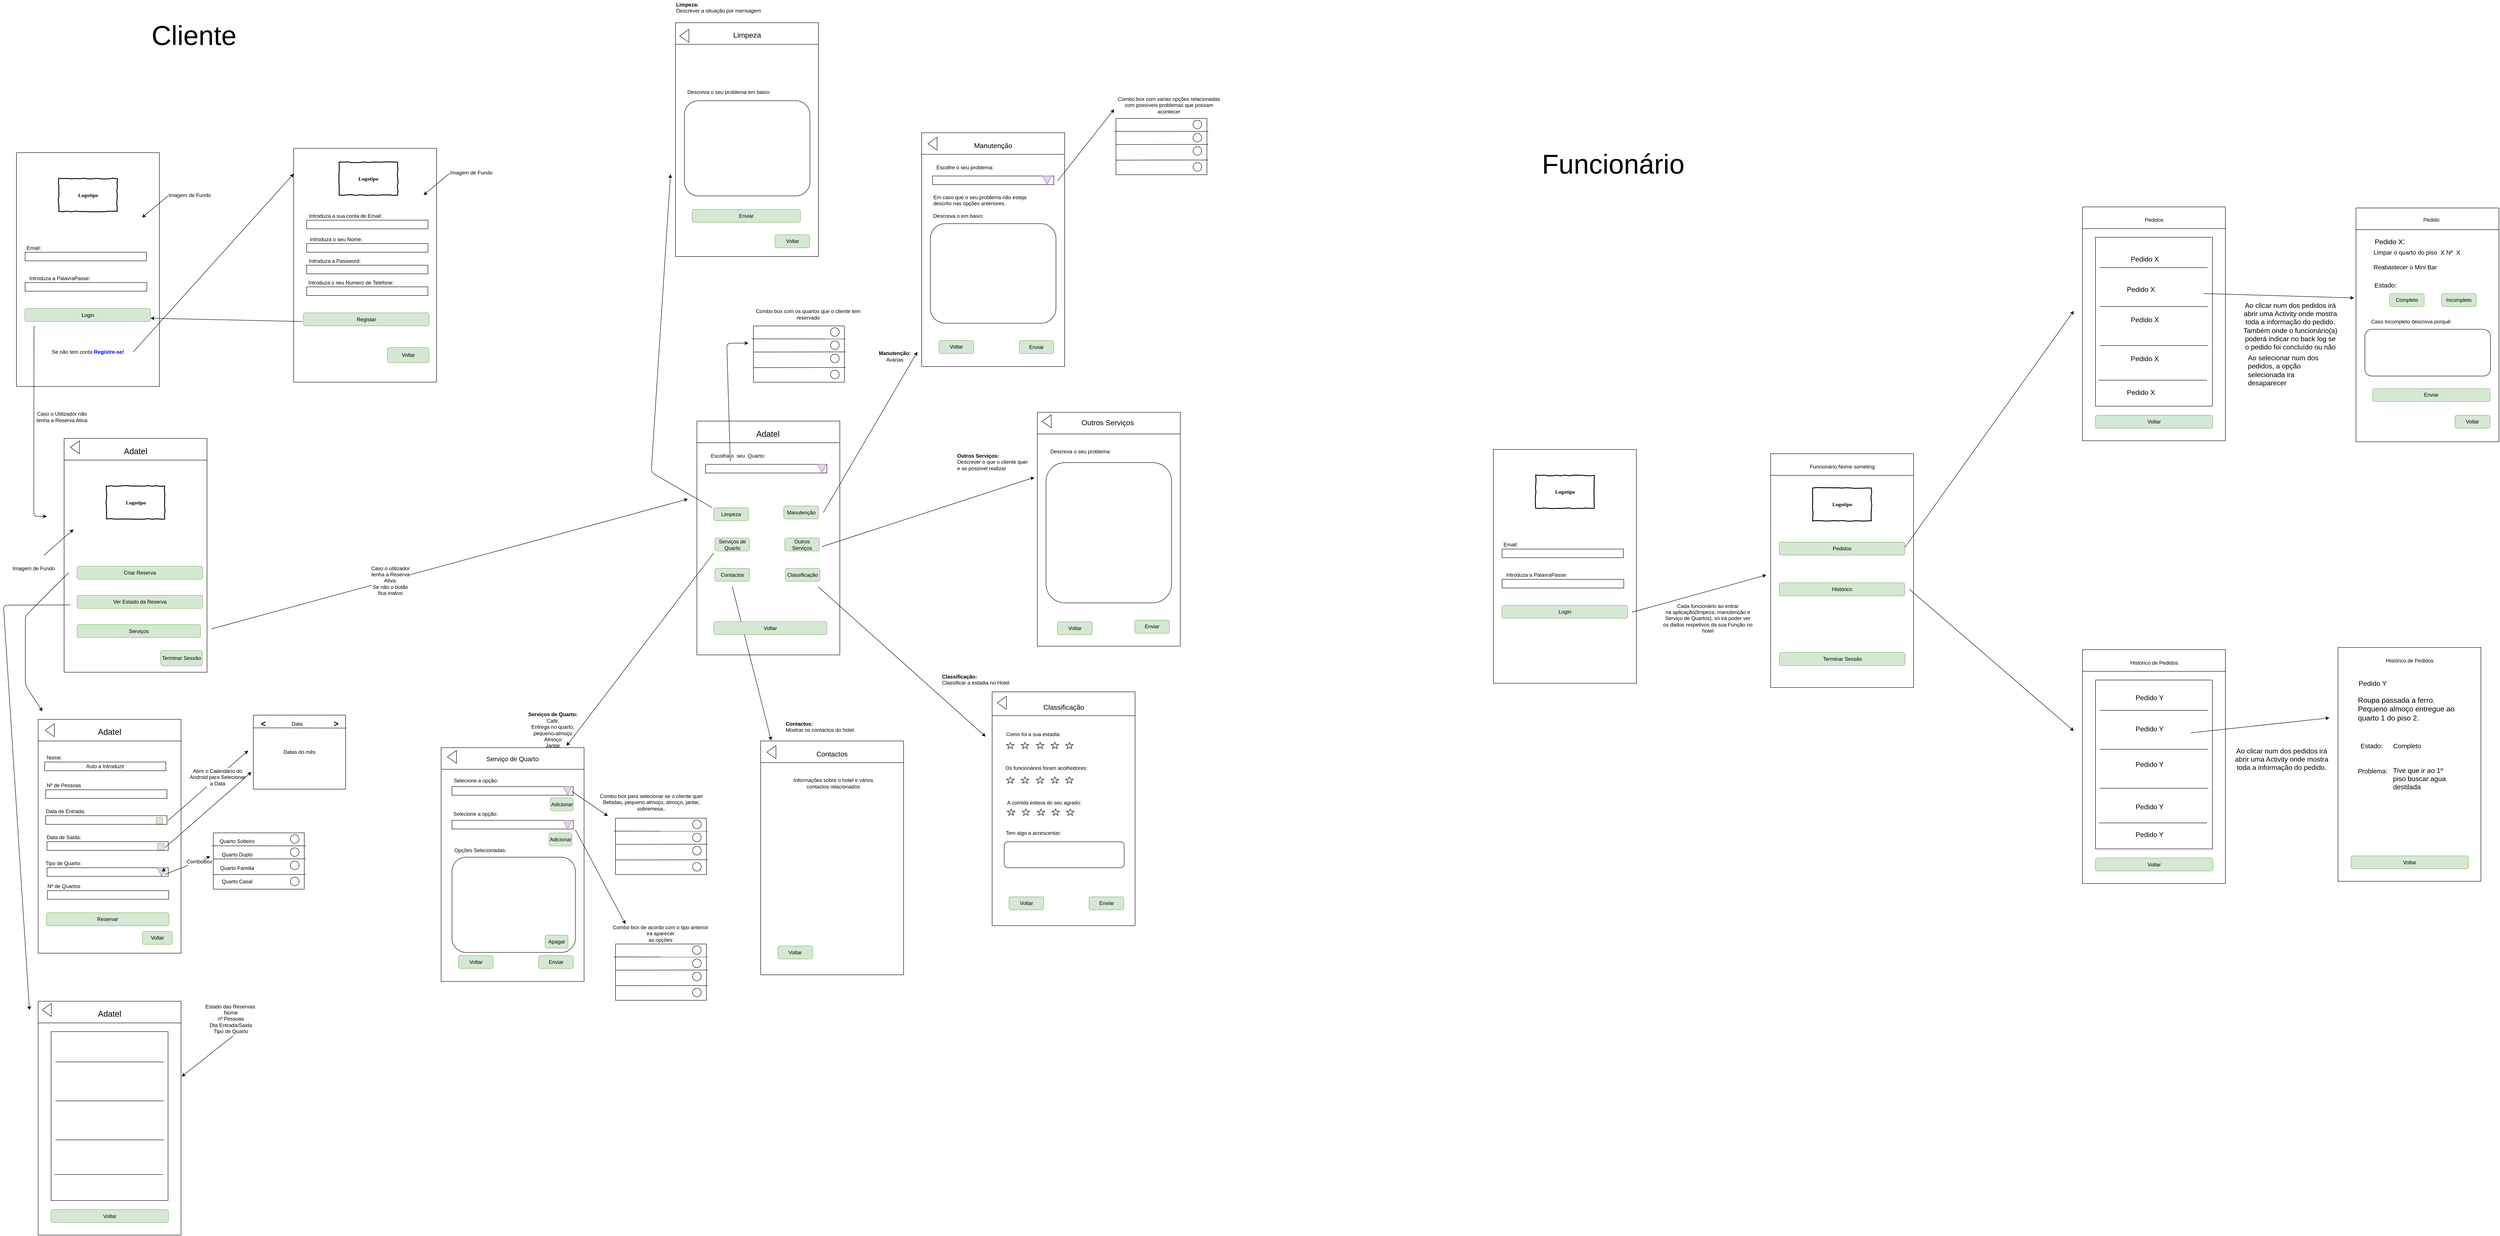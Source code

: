 <mxfile version="12.1.4" type="google" pages="1"><diagram id="XajRn-t8oKdEK7xwQJVf" name="Page-1"><mxGraphModel dx="4722" dy="5482" grid="1" gridSize="10" guides="1" tooltips="1" connect="1" arrows="1" fold="1" page="1" pageScale="1" pageWidth="3300" pageHeight="4681" math="0" shadow="0"><root><mxCell id="0"/><mxCell id="1" parent="0"/><mxCell id="KbNkLY1fOsNy1z2KFBz2-2" value="" style="rounded=0;whiteSpace=wrap;html=1;" parent="1" vertex="1"><mxGeometry x="-3020" y="-3152.5" width="330" height="540" as="geometry"/></mxCell><mxCell id="KbNkLY1fOsNy1z2KFBz2-4" value="&lt;div&gt;Logotipo&lt;/div&gt;" style="html=1;whiteSpace=wrap;comic=1;strokeWidth=2;fontFamily=Comic Sans MS;fontStyle=1;" parent="1" vertex="1"><mxGeometry x="-2922.5" y="-3092.5" width="135" height="76" as="geometry"/></mxCell><mxCell id="KbNkLY1fOsNy1z2KFBz2-5" value="" style="rounded=0;whiteSpace=wrap;html=1;" parent="1" vertex="1"><mxGeometry x="-3000" y="-2922.5" width="280" height="20" as="geometry"/></mxCell><mxCell id="KbNkLY1fOsNy1z2KFBz2-6" value="" style="rounded=0;whiteSpace=wrap;html=1;" parent="1" vertex="1"><mxGeometry x="-3000" y="-2852.5" width="281" height="20" as="geometry"/></mxCell><mxCell id="KbNkLY1fOsNy1z2KFBz2-7" value="Login" style="rounded=1;whiteSpace=wrap;html=1;fillColor=#d5e8d4;strokeColor=#82b366;" parent="1" vertex="1"><mxGeometry x="-3000.5" y="-2792.5" width="290" height="30" as="geometry"/></mxCell><mxCell id="KbNkLY1fOsNy1z2KFBz2-8" value="Email:" style="text;html=1;strokeColor=none;fillColor=none;align=center;verticalAlign=middle;whiteSpace=wrap;rounded=0;" parent="1" vertex="1"><mxGeometry x="-3000" y="-2942.5" width="40" height="20" as="geometry"/></mxCell><mxCell id="KbNkLY1fOsNy1z2KFBz2-9" value="Introduza a PalavraPasse:" style="text;html=1;strokeColor=none;fillColor=none;align=center;verticalAlign=middle;whiteSpace=wrap;rounded=0;" parent="1" vertex="1"><mxGeometry x="-3000.5" y="-2872.5" width="160" height="20" as="geometry"/></mxCell><mxCell id="KbNkLY1fOsNy1z2KFBz2-13" value="" style="endArrow=classic;html=1;" parent="1" edge="1"><mxGeometry width="50" height="50" relative="1" as="geometry"><mxPoint x="-2670" y="-3052.5" as="sourcePoint"/><mxPoint x="-2730" y="-3002.5" as="targetPoint"/></mxGeometry></mxCell><mxCell id="KbNkLY1fOsNy1z2KFBz2-14" value="Imagem de Fundo" style="text;html=1;strokeColor=none;fillColor=none;align=center;verticalAlign=middle;whiteSpace=wrap;rounded=0;" parent="1" vertex="1"><mxGeometry x="-2690" y="-3064.5" width="140" height="20" as="geometry"/></mxCell><mxCell id="KbNkLY1fOsNy1z2KFBz2-17" value="" style="rounded=0;whiteSpace=wrap;html=1;" parent="1" vertex="1"><mxGeometry x="-2380" y="-3162.5" width="330" height="540" as="geometry"/></mxCell><mxCell id="KbNkLY1fOsNy1z2KFBz2-18" value="Se não tem conta &lt;font color=&quot;#0000FF&quot;&gt;&lt;b&gt;Registre-se!&lt;/b&gt;&lt;/font&gt;" style="text;html=1;strokeColor=none;fillColor=none;align=center;verticalAlign=middle;whiteSpace=wrap;rounded=0;" parent="1" vertex="1"><mxGeometry x="-2955" y="-2702.5" width="200" height="20" as="geometry"/></mxCell><mxCell id="KbNkLY1fOsNy1z2KFBz2-20" value="" style="endArrow=classic;html=1;entryX=0;entryY=0.109;entryDx=0;entryDy=0;entryPerimeter=0;" parent="1" target="KbNkLY1fOsNy1z2KFBz2-17" edge="1"><mxGeometry width="50" height="50" relative="1" as="geometry"><mxPoint x="-2750" y="-2692.5" as="sourcePoint"/><mxPoint x="-2700" y="-2742.5" as="targetPoint"/></mxGeometry></mxCell><mxCell id="KbNkLY1fOsNy1z2KFBz2-21" value="&lt;div&gt;Logotipo&lt;/div&gt;" style="html=1;whiteSpace=wrap;comic=1;strokeWidth=2;fontFamily=Comic Sans MS;fontStyle=1;" parent="1" vertex="1"><mxGeometry x="-2275" y="-3130.5" width="135" height="76" as="geometry"/></mxCell><mxCell id="KbNkLY1fOsNy1z2KFBz2-22" value="" style="rounded=0;whiteSpace=wrap;html=1;" parent="1" vertex="1"><mxGeometry x="-2350" y="-2996.5" width="280" height="20" as="geometry"/></mxCell><mxCell id="KbNkLY1fOsNy1z2KFBz2-23" value="Introduza a sua conta de Email:" style="text;html=1;strokeColor=none;fillColor=none;align=center;verticalAlign=middle;whiteSpace=wrap;rounded=0;" parent="1" vertex="1"><mxGeometry x="-2350" y="-3016.5" width="180" height="20" as="geometry"/></mxCell><mxCell id="KbNkLY1fOsNy1z2KFBz2-24" value="" style="rounded=0;whiteSpace=wrap;html=1;" parent="1" vertex="1"><mxGeometry x="-2350" y="-2942.5" width="280" height="20" as="geometry"/></mxCell><mxCell id="KbNkLY1fOsNy1z2KFBz2-25" value="" style="rounded=0;whiteSpace=wrap;html=1;" parent="1" vertex="1"><mxGeometry x="-2350" y="-2892.5" width="280" height="20" as="geometry"/></mxCell><mxCell id="KbNkLY1fOsNy1z2KFBz2-26" value="Introduza o seu Nome:" style="text;html=1;strokeColor=none;fillColor=none;align=center;verticalAlign=middle;whiteSpace=wrap;rounded=0;" parent="1" vertex="1"><mxGeometry x="-2352.5" y="-2962.5" width="140" height="20" as="geometry"/></mxCell><mxCell id="KbNkLY1fOsNy1z2KFBz2-30" value="Introduza a Password:" style="text;html=1;strokeColor=none;fillColor=none;align=center;verticalAlign=middle;whiteSpace=wrap;rounded=0;" parent="1" vertex="1"><mxGeometry x="-2355" y="-2912.5" width="140" height="20" as="geometry"/></mxCell><mxCell id="KbNkLY1fOsNy1z2KFBz2-31" value="" style="rounded=0;whiteSpace=wrap;html=1;" parent="1" vertex="1"><mxGeometry x="-2350" y="-2842.5" width="280" height="20" as="geometry"/></mxCell><mxCell id="KbNkLY1fOsNy1z2KFBz2-32" value="Introduza o seu Numero de Telefone:" style="text;html=1;strokeColor=none;fillColor=none;align=center;verticalAlign=middle;whiteSpace=wrap;rounded=0;" parent="1" vertex="1"><mxGeometry x="-2355" y="-2862.5" width="215" height="20" as="geometry"/></mxCell><mxCell id="KbNkLY1fOsNy1z2KFBz2-33" value="Registar" style="rounded=1;whiteSpace=wrap;html=1;fillColor=#d5e8d4;strokeColor=#82b366;" parent="1" vertex="1"><mxGeometry x="-2357.5" y="-2782.5" width="290" height="30" as="geometry"/></mxCell><mxCell id="KbNkLY1fOsNy1z2KFBz2-34" value="" style="endArrow=classic;html=1;entryX=1;entryY=0.75;entryDx=0;entryDy=0;" parent="1" target="KbNkLY1fOsNy1z2KFBz2-7" edge="1"><mxGeometry width="50" height="50" relative="1" as="geometry"><mxPoint x="-2360" y="-2762.5" as="sourcePoint"/><mxPoint x="-2430" y="-2797.5" as="targetPoint"/></mxGeometry></mxCell><mxCell id="-nEDaDqVrSKcp3oK9rpR-1" value="" style="rounded=0;whiteSpace=wrap;html=1;" parent="1" vertex="1"><mxGeometry x="-2910" y="-2492.5" width="330" height="540" as="geometry"/></mxCell><mxCell id="-nEDaDqVrSKcp3oK9rpR-5" value="" style="endArrow=classic;html=1;" parent="1" edge="1"><mxGeometry width="50" height="50" relative="1" as="geometry"><mxPoint x="-2979.5" y="-2752.5" as="sourcePoint"/><mxPoint x="-2950" y="-2312.5" as="targetPoint"/><Array as="points"><mxPoint x="-2980" y="-2312.5"/></Array></mxGeometry></mxCell><mxCell id="-nEDaDqVrSKcp3oK9rpR-7" value="&lt;div style=&quot;font-size: 19px&quot;&gt;&lt;font style=&quot;font-size: 19px&quot;&gt;Adatel&lt;/font&gt;&lt;/div&gt;" style="text;html=1;strokeColor=none;fillColor=none;align=center;verticalAlign=middle;whiteSpace=wrap;rounded=0;" parent="1" vertex="1"><mxGeometry x="-2765" y="-2472.5" width="40" height="20" as="geometry"/></mxCell><mxCell id="-nEDaDqVrSKcp3oK9rpR-9" value="" style="endArrow=none;html=1;" parent="1" edge="1"><mxGeometry width="50" height="50" relative="1" as="geometry"><mxPoint x="-2910" y="-2442.5" as="sourcePoint"/><mxPoint x="-2580" y="-2442.5" as="targetPoint"/></mxGeometry></mxCell><mxCell id="-nEDaDqVrSKcp3oK9rpR-11" value="" style="endArrow=classic;html=1;" parent="1" edge="1"><mxGeometry width="50" height="50" relative="1" as="geometry"><mxPoint x="-2020" y="-3104.5" as="sourcePoint"/><mxPoint x="-2080" y="-3054.5" as="targetPoint"/></mxGeometry></mxCell><mxCell id="-nEDaDqVrSKcp3oK9rpR-12" value="Imagem de Fundo" style="text;html=1;strokeColor=none;fillColor=none;align=center;verticalAlign=middle;whiteSpace=wrap;rounded=0;" parent="1" vertex="1"><mxGeometry x="-2040" y="-3116.5" width="140" height="20" as="geometry"/></mxCell><mxCell id="-nEDaDqVrSKcp3oK9rpR-13" value="" style="endArrow=classic;html=1;" parent="1" edge="1"><mxGeometry width="50" height="50" relative="1" as="geometry"><mxPoint x="-2956.5" y="-2222.5" as="sourcePoint"/><mxPoint x="-2888.5" y="-2282.5" as="targetPoint"/></mxGeometry></mxCell><mxCell id="-nEDaDqVrSKcp3oK9rpR-14" value="Imagem de Fundo" style="text;html=1;strokeColor=none;fillColor=none;align=center;verticalAlign=middle;whiteSpace=wrap;rounded=0;" parent="1" vertex="1"><mxGeometry x="-3050" y="-2202.5" width="140" height="20" as="geometry"/></mxCell><mxCell id="-nEDaDqVrSKcp3oK9rpR-15" value="" style="endArrow=classic;html=1;" parent="1" edge="1"><mxGeometry width="50" height="50" relative="1" as="geometry"><mxPoint x="-2570" y="-2052.5" as="sourcePoint"/><mxPoint x="-1470" y="-2352.5" as="targetPoint"/></mxGeometry></mxCell><mxCell id="-nEDaDqVrSKcp3oK9rpR-16" value="&lt;div&gt;Caso o utilizador &lt;br&gt;&lt;/div&gt;&lt;div&gt;tenha a Reserva&lt;/div&gt;&lt;div&gt;Ativa.&lt;/div&gt;&lt;div&gt;Se não o botão &lt;br&gt;&lt;/div&gt;&lt;div&gt;fica inativo&lt;/div&gt;" style="text;html=1;resizable=0;points=[];align=center;verticalAlign=middle;labelBackgroundColor=#ffffff;" parent="-nEDaDqVrSKcp3oK9rpR-15" vertex="1" connectable="0"><mxGeometry x="-0.249" y="-1" relative="1" as="geometry"><mxPoint as="offset"/></mxGeometry></mxCell><mxCell id="-nEDaDqVrSKcp3oK9rpR-18" value="&lt;div&gt;Caso o Utilizador não tenha a Reserva Ativa&lt;br&gt;&lt;/div&gt;" style="text;html=1;strokeColor=none;fillColor=none;align=center;verticalAlign=middle;whiteSpace=wrap;rounded=0;" parent="1" vertex="1"><mxGeometry x="-2990" y="-2552.5" width="150" height="20" as="geometry"/></mxCell><mxCell id="-nEDaDqVrSKcp3oK9rpR-19" value="Serviços" style="rounded=1;whiteSpace=wrap;html=1;fillColor=#d5e8d4;strokeColor=#82b366;" parent="1" vertex="1"><mxGeometry x="-2880" y="-2062.5" width="285" height="30" as="geometry"/></mxCell><mxCell id="-nEDaDqVrSKcp3oK9rpR-20" value="&lt;div&gt;Logotipo&lt;/div&gt;" style="html=1;whiteSpace=wrap;comic=1;strokeWidth=2;fontFamily=Comic Sans MS;fontStyle=1;" parent="1" vertex="1"><mxGeometry x="-2812.5" y="-2382.5" width="135" height="76" as="geometry"/></mxCell><mxCell id="-nEDaDqVrSKcp3oK9rpR-22" value="" style="rounded=0;whiteSpace=wrap;html=1;" parent="1" vertex="1"><mxGeometry x="-1449" y="-2532.5" width="330" height="540" as="geometry"/></mxCell><mxCell id="-nEDaDqVrSKcp3oK9rpR-23" value="&lt;div style=&quot;font-size: 19px&quot;&gt;&lt;font style=&quot;font-size: 19px&quot;&gt;Adatel&lt;/font&gt;&lt;/div&gt;" style="text;html=1;strokeColor=none;fillColor=none;align=center;verticalAlign=middle;whiteSpace=wrap;rounded=0;" parent="1" vertex="1"><mxGeometry x="-1305" y="-2512.5" width="40" height="20" as="geometry"/></mxCell><mxCell id="-nEDaDqVrSKcp3oK9rpR-25" value="" style="endArrow=none;html=1;" parent="1" edge="1"><mxGeometry width="50" height="50" relative="1" as="geometry"><mxPoint x="-1450" y="-2482.5" as="sourcePoint"/><mxPoint x="-1120" y="-2482.5" as="targetPoint"/></mxGeometry></mxCell><mxCell id="-nEDaDqVrSKcp3oK9rpR-26" value="Contactos" style="rounded=1;whiteSpace=wrap;html=1;fillColor=#d5e8d4;strokeColor=#82b366;" parent="1" vertex="1"><mxGeometry x="-1407.5" y="-2192.5" width="80" height="30" as="geometry"/></mxCell><mxCell id="-nEDaDqVrSKcp3oK9rpR-28" value="Serviços de Quarto" style="rounded=1;whiteSpace=wrap;html=1;fillColor=#d5e8d4;strokeColor=#82b366;" parent="1" vertex="1"><mxGeometry x="-1407.5" y="-2262.5" width="80" height="30" as="geometry"/></mxCell><mxCell id="-nEDaDqVrSKcp3oK9rpR-29" value="Outros Serviços" style="rounded=1;whiteSpace=wrap;html=1;fillColor=#d5e8d4;strokeColor=#82b366;" parent="1" vertex="1"><mxGeometry x="-1246" y="-2262.5" width="80" height="30" as="geometry"/></mxCell><mxCell id="-nEDaDqVrSKcp3oK9rpR-30" value="Limpeza" style="rounded=1;whiteSpace=wrap;html=1;fillColor=#d5e8d4;strokeColor=#82b366;" parent="1" vertex="1"><mxGeometry x="-1410" y="-2332.5" width="80" height="30" as="geometry"/></mxCell><mxCell id="-nEDaDqVrSKcp3oK9rpR-31" value="Classificação" style="rounded=1;whiteSpace=wrap;html=1;fillColor=#d5e8d4;strokeColor=#82b366;" parent="1" vertex="1"><mxGeometry x="-1245" y="-2192.5" width="80" height="30" as="geometry"/></mxCell><mxCell id="-nEDaDqVrSKcp3oK9rpR-34" value="" style="rounded=0;whiteSpace=wrap;html=1;" parent="1" vertex="1"><mxGeometry x="-2970" y="-1843.676" width="330" height="540" as="geometry"/></mxCell><mxCell id="-nEDaDqVrSKcp3oK9rpR-35" value="&lt;div style=&quot;font-size: 19px&quot;&gt;&lt;font style=&quot;font-size: 19px&quot;&gt;Adatel&lt;/font&gt;&lt;/div&gt;" style="text;html=1;strokeColor=none;fillColor=none;align=center;verticalAlign=middle;whiteSpace=wrap;rounded=0;" parent="1" vertex="1"><mxGeometry x="-2825" y="-1823.676" width="40" height="20" as="geometry"/></mxCell><mxCell id="-nEDaDqVrSKcp3oK9rpR-37" value="" style="endArrow=none;html=1;" parent="1" edge="1"><mxGeometry width="50" height="50" relative="1" as="geometry"><mxPoint x="-2970" y="-1793.676" as="sourcePoint"/><mxPoint x="-2640" y="-1793.676" as="targetPoint"/></mxGeometry></mxCell><mxCell id="-nEDaDqVrSKcp3oK9rpR-38" value="" style="endArrow=classic;html=1;" parent="1" edge="1"><mxGeometry width="50" height="50" relative="1" as="geometry"><mxPoint x="-2899.5" y="-2182.5" as="sourcePoint"/><mxPoint x="-2960" y="-1862.5" as="targetPoint"/><Array as="points"><mxPoint x="-2999.5" y="-2082.5"/><mxPoint x="-2999.5" y="-1922.5"/></Array></mxGeometry></mxCell><mxCell id="-nEDaDqVrSKcp3oK9rpR-39" value="Auto a Introduzir" style="rounded=0;whiteSpace=wrap;html=1;" parent="1" vertex="1"><mxGeometry x="-2955" y="-1745.118" width="280" height="20" as="geometry"/></mxCell><mxCell id="-nEDaDqVrSKcp3oK9rpR-40" value="Nome:" style="text;html=1;strokeColor=none;fillColor=none;align=center;verticalAlign=middle;whiteSpace=wrap;rounded=0;" parent="1" vertex="1"><mxGeometry x="-2965" y="-1765" width="65" height="20" as="geometry"/></mxCell><mxCell id="-nEDaDqVrSKcp3oK9rpR-42" value="" style="rounded=0;whiteSpace=wrap;html=1;" parent="1" vertex="1"><mxGeometry x="-2952.5" y="-1681.118" width="280" height="20" as="geometry"/></mxCell><mxCell id="-nEDaDqVrSKcp3oK9rpR-43" value="Nº de Pessoas" style="text;html=1;strokeColor=none;fillColor=none;align=center;verticalAlign=middle;whiteSpace=wrap;rounded=0;" parent="1" vertex="1"><mxGeometry x="-2962" y="-1701" width="103" height="20" as="geometry"/></mxCell><mxCell id="-nEDaDqVrSKcp3oK9rpR-45" value="" style="rounded=0;whiteSpace=wrap;html=1;" parent="1" vertex="1"><mxGeometry x="-2952.5" y="-1621.118" width="280" height="20" as="geometry"/></mxCell><mxCell id="-nEDaDqVrSKcp3oK9rpR-46" value="Data de Entrada:" style="text;html=1;strokeColor=none;fillColor=none;align=center;verticalAlign=middle;whiteSpace=wrap;rounded=0;" parent="1" vertex="1"><mxGeometry x="-2958" y="-1641" width="103" height="20" as="geometry"/></mxCell><mxCell id="-nEDaDqVrSKcp3oK9rpR-48" value="" style="whiteSpace=wrap;html=1;aspect=fixed;fillColor=#d5e8d4;strokeColor=#82b366;" parent="1" vertex="1"><mxGeometry x="-2697.5" y="-1617" width="15" height="15" as="geometry"/></mxCell><mxCell id="-nEDaDqVrSKcp3oK9rpR-49" value="" style="endArrow=classic;html=1;" parent="1" edge="1"><mxGeometry width="50" height="50" relative="1" as="geometry"><mxPoint x="-2670" y="-1610" as="sourcePoint"/><mxPoint x="-2485" y="-1771.5" as="targetPoint"/></mxGeometry></mxCell><mxCell id="-nEDaDqVrSKcp3oK9rpR-50" value="&lt;div&gt;Abrir o Calendário do &lt;br&gt;&lt;/div&gt;&lt;div&gt;Android para Selecionar&lt;/div&gt;&lt;div&gt; a Data&lt;br&gt;&lt;/div&gt;" style="text;html=1;resizable=0;points=[];align=center;verticalAlign=middle;labelBackgroundColor=#ffffff;" parent="-nEDaDqVrSKcp3oK9rpR-49" vertex="1" connectable="0"><mxGeometry x="0.238" y="1" relative="1" as="geometry"><mxPoint as="offset"/></mxGeometry></mxCell><mxCell id="-nEDaDqVrSKcp3oK9rpR-51" value="Datas do mês" style="rounded=0;whiteSpace=wrap;html=1;" parent="1" vertex="1"><mxGeometry x="-2473" y="-1853.5" width="213" height="171" as="geometry"/></mxCell><mxCell id="-nEDaDqVrSKcp3oK9rpR-52" value="" style="endArrow=none;html=1;" parent="1" edge="1"><mxGeometry width="50" height="50" relative="1" as="geometry"><mxPoint x="-2474" y="-1824" as="sourcePoint"/><mxPoint x="-2259" y="-1823.5" as="targetPoint"/><Array as="points"><mxPoint x="-2424" y="-1824"/></Array></mxGeometry></mxCell><mxCell id="-nEDaDqVrSKcp3oK9rpR-53" value="Data" style="text;html=1;strokeColor=none;fillColor=none;align=center;verticalAlign=middle;whiteSpace=wrap;rounded=0;" parent="1" vertex="1"><mxGeometry x="-2392.5" y="-1843.5" width="40" height="20" as="geometry"/></mxCell><mxCell id="-nEDaDqVrSKcp3oK9rpR-54" value="&lt;font size=&quot;1&quot;&gt;&lt;b style=&quot;font-size: 19px&quot;&gt;&amp;lt;&lt;/b&gt;&lt;/font&gt;" style="text;html=1;strokeColor=none;fillColor=none;align=center;verticalAlign=middle;whiteSpace=wrap;rounded=0;" parent="1" vertex="1"><mxGeometry x="-2470" y="-1843.5" width="40" height="20" as="geometry"/></mxCell><mxCell id="-nEDaDqVrSKcp3oK9rpR-55" value="&lt;font style=&quot;font-size: 19px&quot;&gt;&lt;b&gt;&amp;gt;&lt;/b&gt;&lt;/font&gt;" style="text;html=1;strokeColor=none;fillColor=none;align=center;verticalAlign=middle;whiteSpace=wrap;rounded=0;" parent="1" vertex="1"><mxGeometry x="-2302.5" y="-1843.5" width="40" height="20" as="geometry"/></mxCell><mxCell id="-nEDaDqVrSKcp3oK9rpR-56" value="" style="rounded=0;whiteSpace=wrap;html=1;" parent="1" vertex="1"><mxGeometry x="-2949.5" y="-1561.118" width="280" height="20" as="geometry"/></mxCell><mxCell id="-nEDaDqVrSKcp3oK9rpR-57" value="Data de Saida:" style="text;html=1;strokeColor=none;fillColor=none;align=center;verticalAlign=middle;whiteSpace=wrap;rounded=0;" parent="1" vertex="1"><mxGeometry x="-2962" y="-1581" width="103" height="20" as="geometry"/></mxCell><mxCell id="-nEDaDqVrSKcp3oK9rpR-58" value="" style="whiteSpace=wrap;html=1;aspect=fixed;fillColor=#d5e8d4;strokeColor=#82b366;" parent="1" vertex="1"><mxGeometry x="-2694.5" y="-1557" width="15" height="15" as="geometry"/></mxCell><mxCell id="-nEDaDqVrSKcp3oK9rpR-60" value="" style="endArrow=classic;html=1;" parent="1" edge="1"><mxGeometry width="50" height="50" relative="1" as="geometry"><mxPoint x="-2677.5" y="-1547" as="sourcePoint"/><mxPoint x="-2477.5" y="-1722" as="targetPoint"/></mxGeometry></mxCell><mxCell id="-nEDaDqVrSKcp3oK9rpR-61" value="" style="rounded=0;whiteSpace=wrap;html=1;" parent="1" vertex="1"><mxGeometry x="-2949.5" y="-1501.118" width="280" height="20" as="geometry"/></mxCell><mxCell id="-nEDaDqVrSKcp3oK9rpR-62" value="Tipo de Quarto:" style="text;html=1;strokeColor=none;fillColor=none;align=center;verticalAlign=middle;whiteSpace=wrap;rounded=0;" parent="1" vertex="1"><mxGeometry x="-2963" y="-1521" width="103" height="20" as="geometry"/></mxCell><mxCell id="-nEDaDqVrSKcp3oK9rpR-63" value="" style="triangle;whiteSpace=wrap;html=1;rotation=90;fillColor=#e1d5e7;strokeColor=#9673a6;" parent="1" vertex="1"><mxGeometry x="-2695" y="-1501" width="20" height="20" as="geometry"/></mxCell><mxCell id="-nEDaDqVrSKcp3oK9rpR-64" value="Reservar" style="rounded=1;whiteSpace=wrap;html=1;fillColor=#d5e8d4;strokeColor=#82b366;" parent="1" vertex="1"><mxGeometry x="-2951" y="-1397" width="283" height="30" as="geometry"/></mxCell><mxCell id="-nEDaDqVrSKcp3oK9rpR-65" value="" style="rounded=0;whiteSpace=wrap;html=1;" parent="1" vertex="1"><mxGeometry x="-2565.5" y="-1581.5" width="210" height="130" as="geometry"/></mxCell><mxCell id="-nEDaDqVrSKcp3oK9rpR-66" value="" style="endArrow=classic;html=1;" parent="1" edge="1"><mxGeometry width="50" height="50" relative="1" as="geometry"><mxPoint x="-2677.5" y="-1485.5" as="sourcePoint"/><mxPoint x="-2572.5" y="-1527" as="targetPoint"/></mxGeometry></mxCell><mxCell id="-nEDaDqVrSKcp3oK9rpR-67" value="&lt;div&gt;ComboBox&lt;/div&gt;" style="text;html=1;resizable=0;points=[];align=center;verticalAlign=middle;labelBackgroundColor=#ffffff;" parent="-nEDaDqVrSKcp3oK9rpR-66" vertex="1" connectable="0"><mxGeometry x="0.495" y="-1" relative="1" as="geometry"><mxPoint as="offset"/></mxGeometry></mxCell><mxCell id="-nEDaDqVrSKcp3oK9rpR-68" value="&lt;div&gt;Quarto Solteiro&lt;/div&gt;" style="text;html=1;strokeColor=none;fillColor=none;align=center;verticalAlign=middle;whiteSpace=wrap;rounded=0;" parent="1" vertex="1"><mxGeometry x="-2562" y="-1572.5" width="103" height="20" as="geometry"/></mxCell><mxCell id="-nEDaDqVrSKcp3oK9rpR-69" value="&lt;div&gt;Quarto Duplo&lt;br&gt;&lt;/div&gt;" style="text;html=1;strokeColor=none;fillColor=none;align=center;verticalAlign=middle;whiteSpace=wrap;rounded=0;" parent="1" vertex="1"><mxGeometry x="-2562" y="-1541.5" width="103" height="20" as="geometry"/></mxCell><mxCell id="-nEDaDqVrSKcp3oK9rpR-70" value="&lt;div&gt;Quarto Familia&lt;br&gt;&lt;/div&gt;" style="text;html=1;strokeColor=none;fillColor=none;align=center;verticalAlign=middle;whiteSpace=wrap;rounded=0;" parent="1" vertex="1"><mxGeometry x="-2562" y="-1510.5" width="103" height="20" as="geometry"/></mxCell><mxCell id="-nEDaDqVrSKcp3oK9rpR-71" value="&lt;div&gt;Quarto Casal&lt;br&gt;&lt;/div&gt;" style="text;html=1;strokeColor=none;fillColor=none;align=center;verticalAlign=middle;whiteSpace=wrap;rounded=0;" parent="1" vertex="1"><mxGeometry x="-2562" y="-1479.5" width="103" height="20" as="geometry"/></mxCell><mxCell id="-nEDaDqVrSKcp3oK9rpR-72" value="" style="endArrow=none;html=1;" parent="1" edge="1"><mxGeometry width="50" height="50" relative="1" as="geometry"><mxPoint x="-2569" y="-1551.676" as="sourcePoint"/><mxPoint x="-2352.5" y="-1551.5" as="targetPoint"/></mxGeometry></mxCell><mxCell id="-nEDaDqVrSKcp3oK9rpR-73" value="" style="endArrow=none;html=1;" parent="1" edge="1"><mxGeometry width="50" height="50" relative="1" as="geometry"><mxPoint x="-2565.5" y="-1521.176" as="sourcePoint"/><mxPoint x="-2352.5" y="-1521.5" as="targetPoint"/></mxGeometry></mxCell><mxCell id="-nEDaDqVrSKcp3oK9rpR-74" value="" style="endArrow=none;html=1;" parent="1" edge="1"><mxGeometry width="50" height="50" relative="1" as="geometry"><mxPoint x="-2565" y="-1485.176" as="sourcePoint"/><mxPoint x="-2352.5" y="-1485.5" as="targetPoint"/></mxGeometry></mxCell><mxCell id="-nEDaDqVrSKcp3oK9rpR-75" value="" style="ellipse;whiteSpace=wrap;html=1;aspect=fixed;" parent="1" vertex="1"><mxGeometry x="-2387.5" y="-1577.5" width="20" height="20" as="geometry"/></mxCell><mxCell id="-nEDaDqVrSKcp3oK9rpR-76" value="" style="ellipse;whiteSpace=wrap;html=1;aspect=fixed;" parent="1" vertex="1"><mxGeometry x="-2387.5" y="-1547" width="20" height="20" as="geometry"/></mxCell><mxCell id="-nEDaDqVrSKcp3oK9rpR-77" value="" style="ellipse;whiteSpace=wrap;html=1;aspect=fixed;" parent="1" vertex="1"><mxGeometry x="-2387.5" y="-1516.5" width="20" height="20" as="geometry"/></mxCell><mxCell id="-nEDaDqVrSKcp3oK9rpR-78" value="" style="ellipse;whiteSpace=wrap;html=1;aspect=fixed;" parent="1" vertex="1"><mxGeometry x="-2387.5" y="-1479.5" width="20" height="20" as="geometry"/></mxCell><mxCell id="-nEDaDqVrSKcp3oK9rpR-80" value="" style="rounded=0;whiteSpace=wrap;html=1;" parent="1" vertex="1"><mxGeometry x="-2970" y="-1192.676" width="330" height="540" as="geometry"/></mxCell><mxCell id="-nEDaDqVrSKcp3oK9rpR-81" value="&lt;div style=&quot;font-size: 19px&quot;&gt;&lt;font style=&quot;font-size: 19px&quot;&gt;Adatel&lt;/font&gt;&lt;/div&gt;" style="text;html=1;strokeColor=none;fillColor=none;align=center;verticalAlign=middle;whiteSpace=wrap;rounded=0;" parent="1" vertex="1"><mxGeometry x="-2825" y="-1172.676" width="40" height="20" as="geometry"/></mxCell><mxCell id="-nEDaDqVrSKcp3oK9rpR-83" value="" style="endArrow=none;html=1;" parent="1" edge="1"><mxGeometry width="50" height="50" relative="1" as="geometry"><mxPoint x="-2970" y="-1142.676" as="sourcePoint"/><mxPoint x="-2640" y="-1142.676" as="targetPoint"/></mxGeometry></mxCell><mxCell id="-nEDaDqVrSKcp3oK9rpR-84" value="&lt;div&gt;Criar Reserva&lt;/div&gt;" style="rounded=1;whiteSpace=wrap;html=1;fillColor=#d5e8d4;strokeColor=#82b366;" parent="1" vertex="1"><mxGeometry x="-2880" y="-2197.5" width="290" height="30" as="geometry"/></mxCell><mxCell id="-nEDaDqVrSKcp3oK9rpR-85" value="&lt;div&gt;Ver Estado da Reserva&lt;/div&gt;" style="rounded=1;whiteSpace=wrap;html=1;fillColor=#d5e8d4;strokeColor=#82b366;" parent="1" vertex="1"><mxGeometry x="-2880" y="-2130" width="290" height="30" as="geometry"/></mxCell><mxCell id="-nEDaDqVrSKcp3oK9rpR-86" value="" style="endArrow=classic;html=1;" parent="1" edge="1"><mxGeometry width="50" height="50" relative="1" as="geometry"><mxPoint x="-2895" y="-2108" as="sourcePoint"/><mxPoint x="-2990" y="-1172.5" as="targetPoint"/><Array as="points"><mxPoint x="-3050" y="-2107.5"/></Array></mxGeometry></mxCell><mxCell id="-nEDaDqVrSKcp3oK9rpR-88" value="" style="rounded=0;whiteSpace=wrap;html=1;" parent="1" vertex="1"><mxGeometry x="-2940" y="-1122.5" width="270" height="390" as="geometry"/></mxCell><mxCell id="-nEDaDqVrSKcp3oK9rpR-89" value="" style="endArrow=none;html=1;" parent="1" edge="1"><mxGeometry width="50" height="50" relative="1" as="geometry"><mxPoint x="-2930" y="-1052.5" as="sourcePoint"/><mxPoint x="-2680" y="-1052.5" as="targetPoint"/></mxGeometry></mxCell><mxCell id="-1Kff9KluUarkjXTBm7q-2" value="" style="endArrow=none;html=1;" parent="1" edge="1"><mxGeometry width="50" height="50" relative="1" as="geometry"><mxPoint x="-2930" y="-962.5" as="sourcePoint"/><mxPoint x="-2680" y="-962.5" as="targetPoint"/></mxGeometry></mxCell><mxCell id="-1Kff9KluUarkjXTBm7q-3" value="" style="endArrow=none;html=1;" parent="1" edge="1"><mxGeometry width="50" height="50" relative="1" as="geometry"><mxPoint x="-2929.5" y="-872.5" as="sourcePoint"/><mxPoint x="-2679.5" y="-872.5" as="targetPoint"/></mxGeometry></mxCell><mxCell id="-1Kff9KluUarkjXTBm7q-4" value="" style="endArrow=none;html=1;" parent="1" edge="1"><mxGeometry width="50" height="50" relative="1" as="geometry"><mxPoint x="-2932.5" y="-792.5" as="sourcePoint"/><mxPoint x="-2682.5" y="-792.5" as="targetPoint"/></mxGeometry></mxCell><mxCell id="-1Kff9KluUarkjXTBm7q-6" value="&lt;div&gt;Estado das Reservas:&lt;/div&gt;&lt;div&gt;Nome&lt;/div&gt;&lt;div&gt;nº Pessoas&lt;/div&gt;&lt;div&gt;Dta Entrada/Saida&lt;/div&gt;&lt;div&gt;Tipo de Quarto&lt;br&gt;&lt;/div&gt;" style="text;html=1;strokeColor=none;fillColor=none;align=center;verticalAlign=middle;whiteSpace=wrap;rounded=0;" parent="1" vertex="1"><mxGeometry x="-2630" y="-1162.5" width="210" height="20" as="geometry"/></mxCell><mxCell id="-1Kff9KluUarkjXTBm7q-7" value="" style="endArrow=classic;html=1;entryX=1.005;entryY=0.322;entryDx=0;entryDy=0;entryPerimeter=0;" parent="1" target="-nEDaDqVrSKcp3oK9rpR-80" edge="1"><mxGeometry width="50" height="50" relative="1" as="geometry"><mxPoint x="-2520" y="-1112.5" as="sourcePoint"/><mxPoint x="-2590" y="-992.5" as="targetPoint"/></mxGeometry></mxCell><mxCell id="-1Kff9KluUarkjXTBm7q-8" value="&lt;div&gt;&lt;b&gt;Manutenção:&lt;/b&gt;&lt;/div&gt;&lt;div&gt;Avarias&lt;br&gt;&lt;/div&gt;" style="text;html=1;strokeColor=none;fillColor=none;align=center;verticalAlign=middle;whiteSpace=wrap;rounded=0;" parent="1" vertex="1"><mxGeometry x="-1012" y="-2692.5" width="40" height="20" as="geometry"/></mxCell><mxCell id="-1Kff9KluUarkjXTBm7q-9" value="&lt;div&gt;&lt;b&gt;Serviços de Quarto:&lt;/b&gt;&lt;/div&gt;&lt;div&gt;Café,&lt;br&gt;&lt;/div&gt;&lt;div&gt;Entrega no quarto,&lt;/div&gt;&lt;div&gt;pequeno-almoço&lt;/div&gt;&lt;div&gt;Almoço&lt;/div&gt;&lt;div&gt;Jantar&lt;/div&gt;" style="text;html=1;strokeColor=none;fillColor=none;align=center;verticalAlign=middle;whiteSpace=wrap;rounded=0;" parent="1" vertex="1"><mxGeometry x="-1879.5" y="-1829.039" width="195" height="20" as="geometry"/></mxCell><mxCell id="-1Kff9KluUarkjXTBm7q-13" value="&lt;div&gt;&lt;b&gt;Outros Serviços:&lt;/b&gt;&lt;/div&gt;&lt;div&gt;Descrever o que o cliente quer&lt;/div&gt;&lt;div&gt;e se possível realizar&lt;/div&gt;" style="text;html=1;resizable=0;points=[];autosize=1;align=left;verticalAlign=top;spacingTop=-4;" parent="1" vertex="1"><mxGeometry x="-850" y="-2462.5" width="180" height="40" as="geometry"/></mxCell><mxCell id="-1Kff9KluUarkjXTBm7q-14" value="&lt;div&gt;&lt;b&gt;Limpeza:&lt;/b&gt;&lt;/div&gt;&lt;div&gt;Descrever a situação por mensagem&lt;/div&gt;&lt;div&gt;&lt;br&gt;&lt;/div&gt;" style="text;html=1;resizable=0;points=[];autosize=1;align=left;verticalAlign=top;spacingTop=-4;" parent="1" vertex="1"><mxGeometry x="-1499.5" y="-3504.265" width="220" height="40" as="geometry"/></mxCell><mxCell id="-1Kff9KluUarkjXTBm7q-15" value="&lt;div&gt;&lt;b&gt;Contactos:&lt;/b&gt;&lt;/div&gt;&lt;div&gt;Mostrar os contactos do hotel.&lt;br&gt;&lt;/div&gt;" style="text;html=1;resizable=0;points=[];autosize=1;align=left;verticalAlign=top;spacingTop=-4;" parent="1" vertex="1"><mxGeometry x="-1246" y="-1843.5" width="180" height="30" as="geometry"/></mxCell><mxCell id="-1Kff9KluUarkjXTBm7q-18" value="&lt;div&gt;&lt;b&gt;Classificação:&lt;/b&gt;&lt;/div&gt;&lt;div&gt;Classificar a estadia no Hotel&lt;br&gt;&lt;/div&gt;" style="text;html=1;resizable=0;points=[];autosize=1;align=left;verticalAlign=top;spacingTop=-4;" parent="1" vertex="1"><mxGeometry x="-885" y="-1952.5" width="180" height="30" as="geometry"/></mxCell><mxCell id="-1Kff9KluUarkjXTBm7q-29" value="" style="rounded=0;whiteSpace=wrap;html=1;" parent="1" vertex="1"><mxGeometry x="-1498.5" y="-3452.5" width="330" height="540" as="geometry"/></mxCell><mxCell id="-1Kff9KluUarkjXTBm7q-30" value="&lt;div style=&quot;font-size: 17px&quot;&gt;&lt;font style=&quot;font-size: 17px&quot;&gt;Limpeza&lt;/font&gt;&lt;/div&gt;" style="text;html=1;strokeColor=none;fillColor=none;align=center;verticalAlign=middle;whiteSpace=wrap;rounded=0;" parent="1" vertex="1"><mxGeometry x="-1353.333" y="-3432.588" width="40" height="20" as="geometry"/></mxCell><mxCell id="-1Kff9KluUarkjXTBm7q-32" value="" style="endArrow=none;html=1;" parent="1" edge="1"><mxGeometry width="50" height="50" relative="1" as="geometry"><mxPoint x="-1498.333" y="-3402.588" as="sourcePoint"/><mxPoint x="-1168.333" y="-3402.588" as="targetPoint"/></mxGeometry></mxCell><mxCell id="iUCJwzNKC1Xf94IM1Cih-1" value="" style="rounded=0;whiteSpace=wrap;html=1;" parent="1" vertex="1"><mxGeometry x="-1301.833" y="-1793.716" width="330" height="540" as="geometry"/></mxCell><mxCell id="iUCJwzNKC1Xf94IM1Cih-2" value="&lt;font style=&quot;font-size: 16px&quot;&gt;Contactos&lt;/font&gt;" style="text;html=1;strokeColor=none;fillColor=none;align=center;verticalAlign=middle;whiteSpace=wrap;rounded=0;" parent="1" vertex="1"><mxGeometry x="-1156.833" y="-1773.716" width="40" height="20" as="geometry"/></mxCell><mxCell id="iUCJwzNKC1Xf94IM1Cih-4" value="" style="endArrow=none;html=1;" parent="1" edge="1"><mxGeometry width="50" height="50" relative="1" as="geometry"><mxPoint x="-1301.833" y="-1743.716" as="sourcePoint"/><mxPoint x="-971.833" y="-1743.716" as="targetPoint"/></mxGeometry></mxCell><mxCell id="iUCJwzNKC1Xf94IM1Cih-18" value="Escolha o&amp;nbsp; seu&amp;nbsp; Quarto:" style="text;html=1;strokeColor=none;fillColor=none;align=center;verticalAlign=middle;whiteSpace=wrap;rounded=0;" parent="1" vertex="1"><mxGeometry x="-1434" y="-2462.5" width="160" height="20" as="geometry"/></mxCell><mxCell id="iUCJwzNKC1Xf94IM1Cih-19" style="edgeStyle=orthogonalEdgeStyle;rounded=0;orthogonalLoop=1;jettySize=auto;html=1;exitX=0.5;exitY=0;exitDx=0;exitDy=0;entryX=0;entryY=0.25;entryDx=0;entryDy=0;" parent="1" source="-nEDaDqVrSKcp3oK9rpR-63" target="-nEDaDqVrSKcp3oK9rpR-63" edge="1"><mxGeometry relative="1" as="geometry"/></mxCell><mxCell id="iUCJwzNKC1Xf94IM1Cih-21" value="" style="rounded=0;whiteSpace=wrap;html=1;" parent="1" vertex="1"><mxGeometry x="-1429" y="-2432.618" width="280" height="20" as="geometry"/></mxCell><mxCell id="iUCJwzNKC1Xf94IM1Cih-22" value="" style="triangle;whiteSpace=wrap;html=1;rotation=90;fillColor=#e1d5e7;strokeColor=#9673a6;" parent="1" vertex="1"><mxGeometry x="-1170" y="-2432.738" width="20" height="20" as="geometry"/></mxCell><mxCell id="iUCJwzNKC1Xf94IM1Cih-23" value="" style="rounded=0;whiteSpace=wrap;html=1;" parent="1" vertex="1"><mxGeometry x="-1318.5" y="-2752.265" width="210" height="130" as="geometry"/></mxCell><mxCell id="iUCJwzNKC1Xf94IM1Cih-28" value="" style="endArrow=none;html=1;" parent="1" edge="1"><mxGeometry width="50" height="50" relative="1" as="geometry"><mxPoint x="-1322" y="-2722.441" as="sourcePoint"/><mxPoint x="-1105.5" y="-2722.265" as="targetPoint"/></mxGeometry></mxCell><mxCell id="iUCJwzNKC1Xf94IM1Cih-29" value="" style="endArrow=none;html=1;" parent="1" edge="1"><mxGeometry width="50" height="50" relative="1" as="geometry"><mxPoint x="-1318.5" y="-2691.941" as="sourcePoint"/><mxPoint x="-1105.5" y="-2692.265" as="targetPoint"/></mxGeometry></mxCell><mxCell id="iUCJwzNKC1Xf94IM1Cih-30" value="" style="endArrow=none;html=1;" parent="1" edge="1"><mxGeometry width="50" height="50" relative="1" as="geometry"><mxPoint x="-1318" y="-2655.941" as="sourcePoint"/><mxPoint x="-1105.5" y="-2656.265" as="targetPoint"/></mxGeometry></mxCell><mxCell id="iUCJwzNKC1Xf94IM1Cih-31" value="" style="ellipse;whiteSpace=wrap;html=1;aspect=fixed;" parent="1" vertex="1"><mxGeometry x="-1140.5" y="-2748.265" width="20" height="20" as="geometry"/></mxCell><mxCell id="iUCJwzNKC1Xf94IM1Cih-32" value="" style="ellipse;whiteSpace=wrap;html=1;aspect=fixed;" parent="1" vertex="1"><mxGeometry x="-1140.5" y="-2717.765" width="20" height="20" as="geometry"/></mxCell><mxCell id="iUCJwzNKC1Xf94IM1Cih-33" value="" style="ellipse;whiteSpace=wrap;html=1;aspect=fixed;" parent="1" vertex="1"><mxGeometry x="-1140.5" y="-2687.265" width="20" height="20" as="geometry"/></mxCell><mxCell id="iUCJwzNKC1Xf94IM1Cih-34" value="" style="ellipse;whiteSpace=wrap;html=1;aspect=fixed;" parent="1" vertex="1"><mxGeometry x="-1140.5" y="-2650.265" width="20" height="20" as="geometry"/></mxCell><mxCell id="iUCJwzNKC1Xf94IM1Cih-36" value="" style="endArrow=classic;html=1;" parent="1" edge="1"><mxGeometry width="50" height="50" relative="1" as="geometry"><mxPoint x="-1372" y="-2439.5" as="sourcePoint"/><mxPoint x="-1330" y="-2712.5" as="targetPoint"/><Array as="points"><mxPoint x="-1380" y="-2712.5"/></Array></mxGeometry></mxCell><mxCell id="iUCJwzNKC1Xf94IM1Cih-37" value="&lt;div&gt;Combo box com os quartos que o cliente tem reservado&lt;br&gt;&lt;/div&gt;" style="text;html=1;strokeColor=none;fillColor=none;align=center;verticalAlign=middle;whiteSpace=wrap;rounded=0;" parent="1" vertex="1"><mxGeometry x="-1318" y="-2789.265" width="252" height="20" as="geometry"/></mxCell><mxCell id="iUCJwzNKC1Xf94IM1Cih-40" value="Descreva o seu problema em baixo:" style="text;html=1;strokeColor=none;fillColor=none;align=left;verticalAlign=middle;whiteSpace=wrap;rounded=0;" parent="1" vertex="1"><mxGeometry x="-1473.5" y="-3302.5" width="245" height="20" as="geometry"/></mxCell><mxCell id="iUCJwzNKC1Xf94IM1Cih-41" value="" style="rounded=1;whiteSpace=wrap;html=1;" parent="1" vertex="1"><mxGeometry x="-1478" y="-3272.5" width="290" height="220" as="geometry"/></mxCell><mxCell id="iUCJwzNKC1Xf94IM1Cih-42" value="Manutenção" style="rounded=1;whiteSpace=wrap;html=1;fillColor=#d5e8d4;strokeColor=#82b366;" parent="1" vertex="1"><mxGeometry x="-1248.5" y="-2336.5" width="80" height="30" as="geometry"/></mxCell><mxCell id="-nEDaDqVrSKcp3oK9rpR-27" value="Enviar" style="rounded=1;whiteSpace=wrap;html=1;fillColor=#d5e8d4;strokeColor=#82b366;" parent="1" vertex="1"><mxGeometry x="-1460" y="-3021.5" width="250" height="30" as="geometry"/></mxCell><mxCell id="iUCJwzNKC1Xf94IM1Cih-46" value="" style="rounded=0;whiteSpace=wrap;html=1;" parent="1" vertex="1"><mxGeometry x="-930" y="-3198.5" width="330" height="540" as="geometry"/></mxCell><mxCell id="iUCJwzNKC1Xf94IM1Cih-47" value="&lt;font style=&quot;font-size: 16px&quot;&gt;Manutenção&lt;/font&gt;" style="text;html=1;strokeColor=none;fillColor=none;align=center;verticalAlign=middle;whiteSpace=wrap;rounded=0;" parent="1" vertex="1"><mxGeometry x="-784.833" y="-3178.588" width="40" height="20" as="geometry"/></mxCell><mxCell id="iUCJwzNKC1Xf94IM1Cih-49" value="" style="endArrow=none;html=1;" parent="1" edge="1"><mxGeometry width="50" height="50" relative="1" as="geometry"><mxPoint x="-929.833" y="-3148.588" as="sourcePoint"/><mxPoint x="-599.833" y="-3148.588" as="targetPoint"/></mxGeometry></mxCell><mxCell id="iUCJwzNKC1Xf94IM1Cih-50" value="Escolhe o seu problema:" style="text;html=1;strokeColor=none;fillColor=none;align=center;verticalAlign=middle;whiteSpace=wrap;rounded=0;" parent="1" vertex="1"><mxGeometry x="-910" y="-3128.5" width="160" height="20" as="geometry"/></mxCell><mxCell id="iUCJwzNKC1Xf94IM1Cih-51" value="" style="rounded=0;whiteSpace=wrap;html=1;" parent="1" vertex="1"><mxGeometry x="-905" y="-3098.618" width="280" height="20" as="geometry"/></mxCell><mxCell id="iUCJwzNKC1Xf94IM1Cih-52" value="" style="triangle;whiteSpace=wrap;html=1;rotation=90;fillColor=#e1d5e7;strokeColor=#9673a6;" parent="1" vertex="1"><mxGeometry x="-650.5" y="-3098.5" width="20" height="20" as="geometry"/></mxCell><mxCell id="iUCJwzNKC1Xf94IM1Cih-53" value="" style="rounded=0;whiteSpace=wrap;html=1;" parent="1" vertex="1"><mxGeometry x="-481.5" y="-3231.5" width="210" height="130" as="geometry"/></mxCell><mxCell id="iUCJwzNKC1Xf94IM1Cih-54" value="" style="endArrow=none;html=1;" parent="1" edge="1"><mxGeometry width="50" height="50" relative="1" as="geometry"><mxPoint x="-485" y="-3201.676" as="sourcePoint"/><mxPoint x="-268.5" y="-3201.5" as="targetPoint"/></mxGeometry></mxCell><mxCell id="iUCJwzNKC1Xf94IM1Cih-55" value="" style="endArrow=none;html=1;" parent="1" edge="1"><mxGeometry width="50" height="50" relative="1" as="geometry"><mxPoint x="-481.5" y="-3171.176" as="sourcePoint"/><mxPoint x="-268.5" y="-3171.5" as="targetPoint"/></mxGeometry></mxCell><mxCell id="iUCJwzNKC1Xf94IM1Cih-56" value="" style="endArrow=none;html=1;" parent="1" edge="1"><mxGeometry width="50" height="50" relative="1" as="geometry"><mxPoint x="-481" y="-3135.176" as="sourcePoint"/><mxPoint x="-268.5" y="-3135.5" as="targetPoint"/></mxGeometry></mxCell><mxCell id="iUCJwzNKC1Xf94IM1Cih-57" value="" style="ellipse;whiteSpace=wrap;html=1;aspect=fixed;" parent="1" vertex="1"><mxGeometry x="-303.5" y="-3227.5" width="20" height="20" as="geometry"/></mxCell><mxCell id="iUCJwzNKC1Xf94IM1Cih-58" value="" style="ellipse;whiteSpace=wrap;html=1;aspect=fixed;" parent="1" vertex="1"><mxGeometry x="-303.5" y="-3197" width="20" height="20" as="geometry"/></mxCell><mxCell id="iUCJwzNKC1Xf94IM1Cih-59" value="" style="ellipse;whiteSpace=wrap;html=1;aspect=fixed;" parent="1" vertex="1"><mxGeometry x="-303.5" y="-3166.5" width="20" height="20" as="geometry"/></mxCell><mxCell id="iUCJwzNKC1Xf94IM1Cih-60" value="" style="ellipse;whiteSpace=wrap;html=1;aspect=fixed;" parent="1" vertex="1"><mxGeometry x="-303.5" y="-3129.5" width="20" height="20" as="geometry"/></mxCell><mxCell id="iUCJwzNKC1Xf94IM1Cih-61" value="" style="endArrow=classic;html=1;" parent="1" edge="1"><mxGeometry width="50" height="50" relative="1" as="geometry"><mxPoint x="-616" y="-3087.5" as="sourcePoint"/><mxPoint x="-485.5" y="-3252.5" as="targetPoint"/></mxGeometry></mxCell><mxCell id="iUCJwzNKC1Xf94IM1Cih-62" value="&lt;div&gt;Combo box com varias opções relacionadas&lt;/div&gt;&lt;div&gt;com possíveis problemas que possam acontecer&lt;br&gt;&lt;/div&gt;" style="text;html=1;strokeColor=none;fillColor=none;align=center;verticalAlign=middle;whiteSpace=wrap;rounded=0;" parent="1" vertex="1"><mxGeometry x="-485" y="-3272.5" width="252" height="20" as="geometry"/></mxCell><mxCell id="iUCJwzNKC1Xf94IM1Cih-63" value="&lt;div&gt;Em caso que o seu problema não esteja descrito nas opções anteriores.&lt;/div&gt;&lt;div&gt;&lt;br&gt;&lt;/div&gt;&lt;div align=&quot;left&quot;&gt;Descreva o em baixo:&lt;br&gt;&lt;/div&gt;" style="text;html=1;strokeColor=none;fillColor=none;align=left;verticalAlign=middle;whiteSpace=wrap;rounded=0;" parent="1" vertex="1"><mxGeometry x="-905" y="-3038.5" width="245" height="20" as="geometry"/></mxCell><mxCell id="iUCJwzNKC1Xf94IM1Cih-64" value="" style="rounded=1;whiteSpace=wrap;html=1;" parent="1" vertex="1"><mxGeometry x="-910" y="-2988.5" width="290" height="230" as="geometry"/></mxCell><mxCell id="iUCJwzNKC1Xf94IM1Cih-65" value="Enviar" style="rounded=1;whiteSpace=wrap;html=1;fillColor=#d5e8d4;strokeColor=#82b366;" parent="1" vertex="1"><mxGeometry x="-705" y="-2718.5" width="80" height="30" as="geometry"/></mxCell><mxCell id="iUCJwzNKC1Xf94IM1Cih-66" value="Informações sobre o hotel e vários contactos relacionados" style="text;html=1;strokeColor=none;fillColor=none;align=center;verticalAlign=middle;whiteSpace=wrap;rounded=0;" parent="1" vertex="1"><mxGeometry x="-1244.5" y="-1705.833" width="220" height="20" as="geometry"/></mxCell><mxCell id="iUCJwzNKC1Xf94IM1Cih-75" value="" style="rounded=0;whiteSpace=wrap;html=1;" parent="1" vertex="1"><mxGeometry x="-2039.5" y="-1778.333" width="330" height="540" as="geometry"/></mxCell><mxCell id="iUCJwzNKC1Xf94IM1Cih-76" value="&lt;font style=&quot;font-size: 15px&quot;&gt;Serviço de Quarto&lt;/font&gt;" style="text;html=1;strokeColor=none;fillColor=none;align=center;verticalAlign=middle;whiteSpace=wrap;rounded=0;" parent="1" vertex="1"><mxGeometry x="-1941" y="-1763.333" width="133" height="20" as="geometry"/></mxCell><mxCell id="iUCJwzNKC1Xf94IM1Cih-78" value="" style="endArrow=none;html=1;" parent="1" edge="1"><mxGeometry width="50" height="50" relative="1" as="geometry"><mxPoint x="-2039.333" y="-1728.422" as="sourcePoint"/><mxPoint x="-1709.333" y="-1728.422" as="targetPoint"/></mxGeometry></mxCell><mxCell id="iUCJwzNKC1Xf94IM1Cih-79" value="Selecione a opção:" style="text;html=1;strokeColor=none;fillColor=none;align=center;verticalAlign=middle;whiteSpace=wrap;rounded=0;" parent="1" vertex="1"><mxGeometry x="-2039.5" y="-1712.333" width="160" height="20" as="geometry"/></mxCell><mxCell id="iUCJwzNKC1Xf94IM1Cih-80" value="" style="rounded=0;whiteSpace=wrap;html=1;" parent="1" vertex="1"><mxGeometry x="-2014.5" y="-1688.451" width="280" height="20" as="geometry"/></mxCell><mxCell id="iUCJwzNKC1Xf94IM1Cih-81" value="" style="triangle;whiteSpace=wrap;html=1;rotation=90;fillColor=#e1d5e7;strokeColor=#9673a6;" parent="1" vertex="1"><mxGeometry x="-1757.5" y="-1688.333" width="20" height="20" as="geometry"/></mxCell><mxCell id="iUCJwzNKC1Xf94IM1Cih-84" value="Enviar" style="rounded=1;whiteSpace=wrap;html=1;fillColor=#d5e8d4;strokeColor=#82b366;" parent="1" vertex="1"><mxGeometry x="-1814.5" y="-1298.333" width="80" height="30" as="geometry"/></mxCell><mxCell id="iUCJwzNKC1Xf94IM1Cih-86" value="" style="endArrow=classic;html=1;" parent="1" edge="1"><mxGeometry width="50" height="50" relative="1" as="geometry"><mxPoint x="-1737.5" y="-1677.333" as="sourcePoint"/><mxPoint x="-1654.5" y="-1620.333" as="targetPoint"/></mxGeometry></mxCell><mxCell id="iUCJwzNKC1Xf94IM1Cih-87" value="" style="rounded=0;whiteSpace=wrap;html=1;" parent="1" vertex="1"><mxGeometry x="-1637" y="-1615.333" width="210" height="130" as="geometry"/></mxCell><mxCell id="iUCJwzNKC1Xf94IM1Cih-88" value="" style="endArrow=none;html=1;" parent="1" edge="1"><mxGeometry width="50" height="50" relative="1" as="geometry"><mxPoint x="-1640.5" y="-1585.51" as="sourcePoint"/><mxPoint x="-1424" y="-1585.333" as="targetPoint"/></mxGeometry></mxCell><mxCell id="iUCJwzNKC1Xf94IM1Cih-89" value="" style="endArrow=none;html=1;" parent="1" edge="1"><mxGeometry width="50" height="50" relative="1" as="geometry"><mxPoint x="-1637" y="-1555.01" as="sourcePoint"/><mxPoint x="-1424" y="-1555.333" as="targetPoint"/></mxGeometry></mxCell><mxCell id="iUCJwzNKC1Xf94IM1Cih-90" value="" style="endArrow=none;html=1;" parent="1" edge="1"><mxGeometry width="50" height="50" relative="1" as="geometry"><mxPoint x="-1636.5" y="-1519.01" as="sourcePoint"/><mxPoint x="-1424" y="-1519.333" as="targetPoint"/></mxGeometry></mxCell><mxCell id="iUCJwzNKC1Xf94IM1Cih-91" value="" style="ellipse;whiteSpace=wrap;html=1;aspect=fixed;" parent="1" vertex="1"><mxGeometry x="-1459" y="-1611.333" width="20" height="20" as="geometry"/></mxCell><mxCell id="iUCJwzNKC1Xf94IM1Cih-92" value="" style="ellipse;whiteSpace=wrap;html=1;aspect=fixed;" parent="1" vertex="1"><mxGeometry x="-1459" y="-1580.833" width="20" height="20" as="geometry"/></mxCell><mxCell id="iUCJwzNKC1Xf94IM1Cih-93" value="" style="ellipse;whiteSpace=wrap;html=1;aspect=fixed;" parent="1" vertex="1"><mxGeometry x="-1459" y="-1550.333" width="20" height="20" as="geometry"/></mxCell><mxCell id="iUCJwzNKC1Xf94IM1Cih-94" value="" style="ellipse;whiteSpace=wrap;html=1;aspect=fixed;" parent="1" vertex="1"><mxGeometry x="-1459" y="-1513.333" width="20" height="20" as="geometry"/></mxCell><mxCell id="iUCJwzNKC1Xf94IM1Cih-95" value="&lt;div&gt;Combo box para selecionar se o cliente quer Bebidas, pequeno almoço, almoço, jantar, sobremesa..&lt;br&gt;&lt;/div&gt;" style="text;html=1;strokeColor=none;fillColor=none;align=center;verticalAlign=middle;whiteSpace=wrap;rounded=0;" parent="1" vertex="1"><mxGeometry x="-1680.5" y="-1662.333" width="252" height="20" as="geometry"/></mxCell><mxCell id="iUCJwzNKC1Xf94IM1Cih-98" value="" style="rounded=1;whiteSpace=wrap;html=1;" parent="1" vertex="1"><mxGeometry x="-2014.5" y="-1525.333" width="285" height="220" as="geometry"/></mxCell><mxCell id="iUCJwzNKC1Xf94IM1Cih-100" value="" style="rounded=0;whiteSpace=wrap;html=1;" parent="1" vertex="1"><mxGeometry x="-2014.5" y="-1610.451" width="280" height="20" as="geometry"/></mxCell><mxCell id="iUCJwzNKC1Xf94IM1Cih-101" value="" style="triangle;whiteSpace=wrap;html=1;rotation=90;fillColor=#e1d5e7;strokeColor=#9673a6;" parent="1" vertex="1"><mxGeometry x="-1757.5" y="-1610.333" width="20" height="20" as="geometry"/></mxCell><mxCell id="iUCJwzNKC1Xf94IM1Cih-102" value="Selecione a opção:" style="text;html=1;strokeColor=none;fillColor=none;align=center;verticalAlign=middle;whiteSpace=wrap;rounded=0;" parent="1" vertex="1"><mxGeometry x="-2040" y="-1635.333" width="160" height="20" as="geometry"/></mxCell><mxCell id="iUCJwzNKC1Xf94IM1Cih-104" value="" style="endArrow=classic;html=1;" parent="1" edge="1"><mxGeometry width="50" height="50" relative="1" as="geometry"><mxPoint x="-1729.5" y="-1588.5" as="sourcePoint"/><mxPoint x="-1614" y="-1371" as="targetPoint"/></mxGeometry></mxCell><mxCell id="iUCJwzNKC1Xf94IM1Cih-105" value="" style="rounded=0;whiteSpace=wrap;html=1;" parent="1" vertex="1"><mxGeometry x="-1637" y="-1324.833" width="210" height="130" as="geometry"/></mxCell><mxCell id="iUCJwzNKC1Xf94IM1Cih-106" value="" style="endArrow=none;html=1;" parent="1" edge="1"><mxGeometry width="50" height="50" relative="1" as="geometry"><mxPoint x="-1640.5" y="-1295.01" as="sourcePoint"/><mxPoint x="-1424" y="-1294.833" as="targetPoint"/></mxGeometry></mxCell><mxCell id="iUCJwzNKC1Xf94IM1Cih-107" value="" style="endArrow=none;html=1;" parent="1" edge="1"><mxGeometry width="50" height="50" relative="1" as="geometry"><mxPoint x="-1637" y="-1264.51" as="sourcePoint"/><mxPoint x="-1424" y="-1264.833" as="targetPoint"/></mxGeometry></mxCell><mxCell id="iUCJwzNKC1Xf94IM1Cih-108" value="" style="endArrow=none;html=1;" parent="1" edge="1"><mxGeometry width="50" height="50" relative="1" as="geometry"><mxPoint x="-1636.5" y="-1228.51" as="sourcePoint"/><mxPoint x="-1424" y="-1228.833" as="targetPoint"/></mxGeometry></mxCell><mxCell id="iUCJwzNKC1Xf94IM1Cih-109" value="" style="ellipse;whiteSpace=wrap;html=1;aspect=fixed;" parent="1" vertex="1"><mxGeometry x="-1459" y="-1320.833" width="20" height="20" as="geometry"/></mxCell><mxCell id="iUCJwzNKC1Xf94IM1Cih-110" value="" style="ellipse;whiteSpace=wrap;html=1;aspect=fixed;" parent="1" vertex="1"><mxGeometry x="-1459" y="-1290.333" width="20" height="20" as="geometry"/></mxCell><mxCell id="iUCJwzNKC1Xf94IM1Cih-111" value="" style="ellipse;whiteSpace=wrap;html=1;aspect=fixed;" parent="1" vertex="1"><mxGeometry x="-1459" y="-1259.833" width="20" height="20" as="geometry"/></mxCell><mxCell id="iUCJwzNKC1Xf94IM1Cih-112" value="" style="ellipse;whiteSpace=wrap;html=1;aspect=fixed;" parent="1" vertex="1"><mxGeometry x="-1459" y="-1222.833" width="20" height="20" as="geometry"/></mxCell><mxCell id="iUCJwzNKC1Xf94IM1Cih-113" value="&lt;div&gt;Combo box de acordo com o tipo anterior&lt;/div&gt;&lt;div&gt;ira aparecer &lt;br&gt;&lt;/div&gt;as opções" style="text;html=1;strokeColor=none;fillColor=none;align=center;verticalAlign=middle;whiteSpace=wrap;rounded=0;" parent="1" vertex="1"><mxGeometry x="-1659.5" y="-1359.19" width="252" height="20" as="geometry"/></mxCell><mxCell id="iUCJwzNKC1Xf94IM1Cih-114" value="Opções Selecionadas:" style="text;html=1;strokeColor=none;fillColor=none;align=center;verticalAlign=middle;whiteSpace=wrap;rounded=0;" parent="1" vertex="1"><mxGeometry x="-2029.5" y="-1551.333" width="160" height="20" as="geometry"/></mxCell><mxCell id="iUCJwzNKC1Xf94IM1Cih-115" value="Apagar" style="rounded=1;whiteSpace=wrap;html=1;fillColor=#d5e8d4;strokeColor=#82b366;" parent="1" vertex="1"><mxGeometry x="-1799.5" y="-1345.333" width="53" height="30" as="geometry"/></mxCell><mxCell id="iUCJwzNKC1Xf94IM1Cih-116" value="Voltar" style="rounded=1;whiteSpace=wrap;html=1;fillColor=#d5e8d4;strokeColor=#82b366;" parent="1" vertex="1"><mxGeometry x="-1999.5" y="-1298.333" width="80" height="30" as="geometry"/></mxCell><mxCell id="iUCJwzNKC1Xf94IM1Cih-117" value="" style="rounded=0;whiteSpace=wrap;html=1;" parent="1" vertex="1"><mxGeometry x="-663" y="-2552.667" width="330" height="540" as="geometry"/></mxCell><mxCell id="iUCJwzNKC1Xf94IM1Cih-118" value="&lt;font style=&quot;font-size: 17px&quot;&gt;Outros Serviços&lt;/font&gt;" style="text;html=1;strokeColor=none;fillColor=none;align=center;verticalAlign=middle;whiteSpace=wrap;rounded=0;" parent="1" vertex="1"><mxGeometry x="-563" y="-2537.667" width="125" height="20" as="geometry"/></mxCell><mxCell id="iUCJwzNKC1Xf94IM1Cih-120" value="" style="endArrow=none;html=1;" parent="1" edge="1"><mxGeometry width="50" height="50" relative="1" as="geometry"><mxPoint x="-662.833" y="-2502.755" as="sourcePoint"/><mxPoint x="-332.833" y="-2502.755" as="targetPoint"/></mxGeometry></mxCell><mxCell id="iUCJwzNKC1Xf94IM1Cih-125" value="" style="rounded=1;whiteSpace=wrap;html=1;" parent="1" vertex="1"><mxGeometry x="-643" y="-2436.667" width="290" height="324" as="geometry"/></mxCell><mxCell id="iUCJwzNKC1Xf94IM1Cih-126" value="Enviar" style="rounded=1;whiteSpace=wrap;html=1;fillColor=#d5e8d4;strokeColor=#82b366;" parent="1" vertex="1"><mxGeometry x="-438" y="-2072.667" width="80" height="30" as="geometry"/></mxCell><mxCell id="iUCJwzNKC1Xf94IM1Cih-127" value="Descreva o seu problema:" style="text;html=1;strokeColor=none;fillColor=none;align=center;verticalAlign=middle;whiteSpace=wrap;rounded=0;" parent="1" vertex="1"><mxGeometry x="-673" y="-2472.0" width="220" height="20" as="geometry"/></mxCell><mxCell id="iUCJwzNKC1Xf94IM1Cih-128" value="Voltar" style="rounded=1;whiteSpace=wrap;html=1;fillColor=#d5e8d4;strokeColor=#82b366;" parent="1" vertex="1"><mxGeometry x="-616.5" y="-2069.167" width="80" height="30" as="geometry"/></mxCell><mxCell id="iUCJwzNKC1Xf94IM1Cih-129" value="" style="rounded=0;whiteSpace=wrap;html=1;" parent="1" vertex="1"><mxGeometry x="-767.333" y="-1907.216" width="330" height="540" as="geometry"/></mxCell><mxCell id="iUCJwzNKC1Xf94IM1Cih-130" value="&lt;font style=&quot;font-size: 16px&quot;&gt;Classificação&lt;/font&gt;" style="text;html=1;strokeColor=none;fillColor=none;align=center;verticalAlign=middle;whiteSpace=wrap;rounded=0;" parent="1" vertex="1"><mxGeometry x="-622.333" y="-1882.216" width="40" height="20" as="geometry"/></mxCell><mxCell id="iUCJwzNKC1Xf94IM1Cih-132" value="" style="endArrow=none;html=1;" parent="1" edge="1"><mxGeometry width="50" height="50" relative="1" as="geometry"><mxPoint x="-767.333" y="-1852.216" as="sourcePoint"/><mxPoint x="-437.333" y="-1852.216" as="targetPoint"/></mxGeometry></mxCell><mxCell id="iUCJwzNKC1Xf94IM1Cih-133" value="Como foi a sua estadia:" style="text;html=1;strokeColor=none;fillColor=none;align=center;verticalAlign=middle;whiteSpace=wrap;rounded=0;" parent="1" vertex="1"><mxGeometry x="-782.5" y="-1818.833" width="220" height="20" as="geometry"/></mxCell><mxCell id="iUCJwzNKC1Xf94IM1Cih-134" value="" style="verticalLabelPosition=bottom;verticalAlign=top;html=1;shape=mxgraph.basic.star" parent="1" vertex="1"><mxGeometry x="-734.5" y="-1791" width="18" height="15" as="geometry"/></mxCell><mxCell id="iUCJwzNKC1Xf94IM1Cih-135" value="" style="verticalLabelPosition=bottom;verticalAlign=top;html=1;shape=mxgraph.basic.star" parent="1" vertex="1"><mxGeometry x="-700.5" y="-1791" width="18" height="15" as="geometry"/></mxCell><mxCell id="iUCJwzNKC1Xf94IM1Cih-138" value="" style="verticalLabelPosition=bottom;verticalAlign=top;html=1;shape=mxgraph.basic.star" parent="1" vertex="1"><mxGeometry x="-665.5" y="-1791" width="18" height="15" as="geometry"/></mxCell><mxCell id="iUCJwzNKC1Xf94IM1Cih-139" value="" style="verticalLabelPosition=bottom;verticalAlign=top;html=1;shape=mxgraph.basic.star" parent="1" vertex="1"><mxGeometry x="-631.5" y="-1791" width="18" height="15" as="geometry"/></mxCell><mxCell id="iUCJwzNKC1Xf94IM1Cih-140" value="" style="verticalLabelPosition=bottom;verticalAlign=top;html=1;shape=mxgraph.basic.star" parent="1" vertex="1"><mxGeometry x="-598" y="-1791" width="18" height="15" as="geometry"/></mxCell><mxCell id="iUCJwzNKC1Xf94IM1Cih-144" value="Os funcionários foram acolhedores: " style="text;html=1;strokeColor=none;fillColor=none;align=center;verticalAlign=middle;whiteSpace=wrap;rounded=0;" parent="1" vertex="1"><mxGeometry x="-752.5" y="-1740.833" width="220" height="20" as="geometry"/></mxCell><mxCell id="iUCJwzNKC1Xf94IM1Cih-151" value="" style="verticalLabelPosition=bottom;verticalAlign=top;html=1;shape=mxgraph.basic.star" parent="1" vertex="1"><mxGeometry x="-734.5" y="-1711" width="18" height="15" as="geometry"/></mxCell><mxCell id="iUCJwzNKC1Xf94IM1Cih-152" value="" style="verticalLabelPosition=bottom;verticalAlign=top;html=1;shape=mxgraph.basic.star" parent="1" vertex="1"><mxGeometry x="-700.5" y="-1711" width="18" height="15" as="geometry"/></mxCell><mxCell id="iUCJwzNKC1Xf94IM1Cih-153" value="" style="verticalLabelPosition=bottom;verticalAlign=top;html=1;shape=mxgraph.basic.star" parent="1" vertex="1"><mxGeometry x="-665.5" y="-1711" width="18" height="15" as="geometry"/></mxCell><mxCell id="iUCJwzNKC1Xf94IM1Cih-154" value="" style="verticalLabelPosition=bottom;verticalAlign=top;html=1;shape=mxgraph.basic.star" parent="1" vertex="1"><mxGeometry x="-631.5" y="-1711" width="18" height="15" as="geometry"/></mxCell><mxCell id="iUCJwzNKC1Xf94IM1Cih-155" value="" style="verticalLabelPosition=bottom;verticalAlign=top;html=1;shape=mxgraph.basic.star" parent="1" vertex="1"><mxGeometry x="-598" y="-1711" width="18" height="15" as="geometry"/></mxCell><mxCell id="iUCJwzNKC1Xf94IM1Cih-156" value="A comida estava do seu agrado:" style="text;html=1;strokeColor=none;fillColor=none;align=center;verticalAlign=middle;whiteSpace=wrap;rounded=0;" parent="1" vertex="1"><mxGeometry x="-757.5" y="-1660.833" width="220" height="20" as="geometry"/></mxCell><mxCell id="iUCJwzNKC1Xf94IM1Cih-158" value="" style="verticalLabelPosition=bottom;verticalAlign=top;html=1;shape=mxgraph.basic.star" parent="1" vertex="1"><mxGeometry x="-732.5" y="-1637" width="18" height="15" as="geometry"/></mxCell><mxCell id="iUCJwzNKC1Xf94IM1Cih-159" value="" style="verticalLabelPosition=bottom;verticalAlign=top;html=1;shape=mxgraph.basic.star" parent="1" vertex="1"><mxGeometry x="-698.5" y="-1637" width="18" height="15" as="geometry"/></mxCell><mxCell id="iUCJwzNKC1Xf94IM1Cih-160" value="" style="verticalLabelPosition=bottom;verticalAlign=top;html=1;shape=mxgraph.basic.star" parent="1" vertex="1"><mxGeometry x="-663.5" y="-1637" width="18" height="15" as="geometry"/></mxCell><mxCell id="iUCJwzNKC1Xf94IM1Cih-161" value="" style="verticalLabelPosition=bottom;verticalAlign=top;html=1;shape=mxgraph.basic.star" parent="1" vertex="1"><mxGeometry x="-629.5" y="-1637" width="18" height="15" as="geometry"/></mxCell><mxCell id="iUCJwzNKC1Xf94IM1Cih-162" value="" style="verticalLabelPosition=bottom;verticalAlign=top;html=1;shape=mxgraph.basic.star" parent="1" vertex="1"><mxGeometry x="-596" y="-1637" width="18" height="15" as="geometry"/></mxCell><mxCell id="iUCJwzNKC1Xf94IM1Cih-163" value="Tem algo a acrescentar:" style="text;html=1;strokeColor=none;fillColor=none;align=center;verticalAlign=middle;whiteSpace=wrap;rounded=0;" parent="1" vertex="1"><mxGeometry x="-782.5" y="-1591.333" width="220" height="20" as="geometry"/></mxCell><mxCell id="iUCJwzNKC1Xf94IM1Cih-164" value="" style="rounded=1;whiteSpace=wrap;html=1;" parent="1" vertex="1"><mxGeometry x="-739.5" y="-1561" width="277" height="60" as="geometry"/></mxCell><mxCell id="iUCJwzNKC1Xf94IM1Cih-165" value="Enviar" style="rounded=1;whiteSpace=wrap;html=1;fillColor=#d5e8d4;strokeColor=#82b366;" parent="1" vertex="1"><mxGeometry x="-543.5" y="-1433.759" width="80" height="30" as="geometry"/></mxCell><mxCell id="iUCJwzNKC1Xf94IM1Cih-166" value="Voltar" style="rounded=1;whiteSpace=wrap;html=1;fillColor=#d5e8d4;strokeColor=#82b366;" parent="1" vertex="1"><mxGeometry x="-728.5" y="-1433.759" width="80" height="30" as="geometry"/></mxCell><mxCell id="iUCJwzNKC1Xf94IM1Cih-168" value="Voltar" style="rounded=1;whiteSpace=wrap;html=1;fillColor=#d5e8d4;strokeColor=#82b366;" parent="1" vertex="1"><mxGeometry x="-890" y="-2718.687" width="80" height="30" as="geometry"/></mxCell><mxCell id="iUCJwzNKC1Xf94IM1Cih-169" value="Voltar" style="rounded=1;whiteSpace=wrap;html=1;fillColor=#d5e8d4;strokeColor=#82b366;" parent="1" vertex="1"><mxGeometry x="-1268.5" y="-2962.687" width="80" height="30" as="geometry"/></mxCell><mxCell id="iUCJwzNKC1Xf94IM1Cih-179" value="" style="endArrow=classic;html=1;" parent="1" edge="1"><mxGeometry width="50" height="50" relative="1" as="geometry"><mxPoint x="-1413.5" y="-2332.5" as="sourcePoint"/><mxPoint x="-1510" y="-3102.5" as="targetPoint"/><Array as="points"><mxPoint x="-1554.5" y="-2414"/></Array></mxGeometry></mxCell><mxCell id="iUCJwzNKC1Xf94IM1Cih-180" value="" style="endArrow=classic;html=1;" parent="1" edge="1"><mxGeometry width="50" height="50" relative="1" as="geometry"><mxPoint x="-1157" y="-2321.5" as="sourcePoint"/><mxPoint x="-940" y="-2692.5" as="targetPoint"/></mxGeometry></mxCell><mxCell id="iUCJwzNKC1Xf94IM1Cih-182" value="" style="endArrow=classic;html=1;" parent="1" edge="1"><mxGeometry width="50" height="50" relative="1" as="geometry"><mxPoint x="-1160.5" y="-2242.5" as="sourcePoint"/><mxPoint x="-670" y="-2402.5" as="targetPoint"/></mxGeometry></mxCell><mxCell id="iUCJwzNKC1Xf94IM1Cih-183" value="" style="endArrow=classic;html=1;entryX=0;entryY=0.75;entryDx=0;entryDy=0;" parent="1" target="iUCJwzNKC1Xf94IM1Cih-133" edge="1"><mxGeometry width="50" height="50" relative="1" as="geometry"><mxPoint x="-1168.5" y="-2149.5" as="sourcePoint"/><mxPoint x="-835" y="-1853.5" as="targetPoint"/></mxGeometry></mxCell><mxCell id="iUCJwzNKC1Xf94IM1Cih-184" value="" style="endArrow=classic;html=1;" parent="1" edge="1"><mxGeometry width="50" height="50" relative="1" as="geometry"><mxPoint x="-1367.5" y="-2151" as="sourcePoint"/><mxPoint x="-1277.5" y="-1795" as="targetPoint"/></mxGeometry></mxCell><mxCell id="iUCJwzNKC1Xf94IM1Cih-186" value="" style="endArrow=classic;html=1;" parent="1" edge="1"><mxGeometry width="50" height="50" relative="1" as="geometry"><mxPoint x="-1410" y="-2228" as="sourcePoint"/><mxPoint x="-1750" y="-1782.5" as="targetPoint"/></mxGeometry></mxCell><mxCell id="iUCJwzNKC1Xf94IM1Cih-187" value="Voltar" style="rounded=1;whiteSpace=wrap;html=1;fillColor=#d5e8d4;strokeColor=#82b366;" parent="1" vertex="1"><mxGeometry x="-1262" y="-1320.333" width="80" height="30" as="geometry"/></mxCell><mxCell id="iUCJwzNKC1Xf94IM1Cih-188" value="Voltar" style="rounded=1;whiteSpace=wrap;html=1;fillColor=#d5e8d4;strokeColor=#82b366;" parent="1" vertex="1"><mxGeometry x="-1410" y="-2069.5" width="261" height="30" as="geometry"/></mxCell><mxCell id="iUCJwzNKC1Xf94IM1Cih-189" value="Voltar" style="rounded=1;whiteSpace=wrap;html=1;fillColor=#d5e8d4;strokeColor=#82b366;" parent="1" vertex="1"><mxGeometry x="-2940" y="-711.5" width="271" height="30" as="geometry"/></mxCell><mxCell id="iUCJwzNKC1Xf94IM1Cih-191" value="Voltar" style="rounded=1;whiteSpace=wrap;html=1;fillColor=#d5e8d4;strokeColor=#82b366;" parent="1" vertex="1"><mxGeometry x="-2729.5" y="-1354" width="69" height="30" as="geometry"/></mxCell><mxCell id="iUCJwzNKC1Xf94IM1Cih-192" value="Terminar Sessão" style="rounded=1;whiteSpace=wrap;html=1;fillColor=#d5e8d4;strokeColor=#82b366;" parent="1" vertex="1"><mxGeometry x="-2687" y="-2002.5" width="96" height="35" as="geometry"/></mxCell><mxCell id="iUCJwzNKC1Xf94IM1Cih-193" value="Voltar" style="rounded=1;whiteSpace=wrap;html=1;fillColor=#d5e8d4;strokeColor=#82b366;" parent="1" vertex="1"><mxGeometry x="-2163.5" y="-2702.5" width="96" height="35" as="geometry"/></mxCell><mxCell id="iUCJwzNKC1Xf94IM1Cih-194" value="Adicionar" style="rounded=1;whiteSpace=wrap;html=1;fillColor=#d5e8d4;strokeColor=#82b366;" parent="1" vertex="1"><mxGeometry x="-1790.5" y="-1581.333" width="53" height="30" as="geometry"/></mxCell><mxCell id="iUCJwzNKC1Xf94IM1Cih-197" value="Adicionar" style="rounded=1;whiteSpace=wrap;html=1;fillColor=#d5e8d4;strokeColor=#82b366;" parent="1" vertex="1"><mxGeometry x="-1787.5" y="-1662.333" width="53" height="30" as="geometry"/></mxCell><mxCell id="iUCJwzNKC1Xf94IM1Cih-205" value="" style="verticalLabelPosition=bottom;verticalAlign=top;html=1;shape=mxgraph.basic.acute_triangle;dx=0.5;rotation=-90;" parent="1" vertex="1"><mxGeometry x="-2958" y="-1829" width="30" height="21" as="geometry"/></mxCell><mxCell id="iUCJwzNKC1Xf94IM1Cih-207" value="" style="verticalLabelPosition=bottom;verticalAlign=top;html=1;shape=mxgraph.basic.acute_triangle;dx=0.5;rotation=-90;" parent="1" vertex="1"><mxGeometry x="-2900" y="-2482.448" width="30" height="21" as="geometry"/></mxCell><mxCell id="iUCJwzNKC1Xf94IM1Cih-210" value="" style="verticalLabelPosition=bottom;verticalAlign=top;html=1;shape=mxgraph.basic.acute_triangle;dx=0.5;rotation=-90;" parent="1" vertex="1"><mxGeometry x="-2029.5" y="-1767.5" width="30" height="21" as="geometry"/></mxCell><mxCell id="iUCJwzNKC1Xf94IM1Cih-211" value="" style="verticalLabelPosition=bottom;verticalAlign=top;html=1;shape=mxgraph.basic.acute_triangle;dx=0.5;rotation=-90;" parent="1" vertex="1"><mxGeometry x="-1292" y="-1778.5" width="30" height="21" as="geometry"/></mxCell><mxCell id="iUCJwzNKC1Xf94IM1Cih-212" value="" style="verticalLabelPosition=bottom;verticalAlign=top;html=1;shape=mxgraph.basic.acute_triangle;dx=0.5;rotation=-90;" parent="1" vertex="1"><mxGeometry x="-760" y="-1892.5" width="30" height="21" as="geometry"/></mxCell><mxCell id="iUCJwzNKC1Xf94IM1Cih-213" value="" style="verticalLabelPosition=bottom;verticalAlign=top;html=1;shape=mxgraph.basic.acute_triangle;dx=0.5;rotation=-90;" parent="1" vertex="1"><mxGeometry x="-656.5" y="-2542.448" width="30" height="21" as="geometry"/></mxCell><mxCell id="iUCJwzNKC1Xf94IM1Cih-214" value="" style="verticalLabelPosition=bottom;verticalAlign=top;html=1;shape=mxgraph.basic.acute_triangle;dx=0.5;rotation=-90;" parent="1" vertex="1"><mxGeometry x="-920" y="-3183.638" width="30" height="21" as="geometry"/></mxCell><mxCell id="iUCJwzNKC1Xf94IM1Cih-215" value="" style="verticalLabelPosition=bottom;verticalAlign=top;html=1;shape=mxgraph.basic.acute_triangle;dx=0.5;rotation=-90;" parent="1" vertex="1"><mxGeometry x="-1493" y="-3432.638" width="30" height="21" as="geometry"/></mxCell><mxCell id="iUCJwzNKC1Xf94IM1Cih-216" value="" style="verticalLabelPosition=bottom;verticalAlign=top;html=1;shape=mxgraph.basic.acute_triangle;dx=0.5;rotation=-90;" parent="1" vertex="1"><mxGeometry x="-2965" y="-1183.071" width="30" height="21" as="geometry"/></mxCell><mxCell id="iUCJwzNKC1Xf94IM1Cih-218" value="&lt;font style=&quot;font-size: 63px&quot;&gt;Cliente&lt;/font&gt;" style="text;html=1;strokeColor=none;fillColor=none;align=center;verticalAlign=middle;whiteSpace=wrap;rounded=0;" parent="1" vertex="1"><mxGeometry x="-3010" y="-3494.5" width="800" height="142" as="geometry"/></mxCell><mxCell id="iUCJwzNKC1Xf94IM1Cih-219" value="" style="rounded=0;whiteSpace=wrap;html=1;" parent="1" vertex="1"><mxGeometry x="390" y="-2467" width="330" height="540" as="geometry"/></mxCell><mxCell id="iUCJwzNKC1Xf94IM1Cih-220" value="&lt;div&gt;Logotipo&lt;/div&gt;" style="html=1;whiteSpace=wrap;comic=1;strokeWidth=2;fontFamily=Comic Sans MS;fontStyle=1;" parent="1" vertex="1"><mxGeometry x="487.5" y="-2407" width="135" height="76" as="geometry"/></mxCell><mxCell id="iUCJwzNKC1Xf94IM1Cih-221" value="" style="rounded=0;whiteSpace=wrap;html=1;" parent="1" vertex="1"><mxGeometry x="410" y="-2237" width="280" height="20" as="geometry"/></mxCell><mxCell id="iUCJwzNKC1Xf94IM1Cih-222" value="" style="rounded=0;whiteSpace=wrap;html=1;" parent="1" vertex="1"><mxGeometry x="410" y="-2167" width="281" height="20" as="geometry"/></mxCell><mxCell id="iUCJwzNKC1Xf94IM1Cih-223" value="Login" style="rounded=1;whiteSpace=wrap;html=1;fillColor=#d5e8d4;strokeColor=#82b366;" parent="1" vertex="1"><mxGeometry x="409.5" y="-2107" width="290" height="30" as="geometry"/></mxCell><mxCell id="iUCJwzNKC1Xf94IM1Cih-224" value="Email:" style="text;html=1;strokeColor=none;fillColor=none;align=center;verticalAlign=middle;whiteSpace=wrap;rounded=0;" parent="1" vertex="1"><mxGeometry x="410" y="-2257" width="40" height="20" as="geometry"/></mxCell><mxCell id="iUCJwzNKC1Xf94IM1Cih-225" value="Introduza a PalavraPasse:" style="text;html=1;strokeColor=none;fillColor=none;align=center;verticalAlign=middle;whiteSpace=wrap;rounded=0;" parent="1" vertex="1"><mxGeometry x="409.5" y="-2187" width="160" height="20" as="geometry"/></mxCell><mxCell id="iUCJwzNKC1Xf94IM1Cih-237" value="" style="rounded=0;whiteSpace=wrap;html=1;" parent="1" vertex="1"><mxGeometry x="1750" y="-3027.176" width="330" height="540" as="geometry"/></mxCell><mxCell id="iUCJwzNKC1Xf94IM1Cih-238" value="Pedidos" style="text;html=1;strokeColor=none;fillColor=none;align=center;verticalAlign=middle;whiteSpace=wrap;rounded=0;" parent="1" vertex="1"><mxGeometry x="1818" y="-3007" width="195" height="20" as="geometry"/></mxCell><mxCell id="iUCJwzNKC1Xf94IM1Cih-239" value="" style="endArrow=none;html=1;" parent="1" edge="1"><mxGeometry width="50" height="50" relative="1" as="geometry"><mxPoint x="1750" y="-2977.176" as="sourcePoint"/><mxPoint x="2080" y="-2977.176" as="targetPoint"/></mxGeometry></mxCell><mxCell id="iUCJwzNKC1Xf94IM1Cih-240" value="" style="rounded=0;whiteSpace=wrap;html=1;" parent="1" vertex="1"><mxGeometry x="1780" y="-2957" width="270" height="390" as="geometry"/></mxCell><mxCell id="iUCJwzNKC1Xf94IM1Cih-241" value="" style="endArrow=none;html=1;" parent="1" edge="1"><mxGeometry width="50" height="50" relative="1" as="geometry"><mxPoint x="1789" y="-2887" as="sourcePoint"/><mxPoint x="2039" y="-2887" as="targetPoint"/></mxGeometry></mxCell><mxCell id="iUCJwzNKC1Xf94IM1Cih-242" value="" style="endArrow=none;html=1;" parent="1" edge="1"><mxGeometry width="50" height="50" relative="1" as="geometry"><mxPoint x="1790" y="-2797" as="sourcePoint"/><mxPoint x="2040" y="-2797" as="targetPoint"/></mxGeometry></mxCell><mxCell id="iUCJwzNKC1Xf94IM1Cih-243" value="" style="endArrow=none;html=1;" parent="1" edge="1"><mxGeometry width="50" height="50" relative="1" as="geometry"><mxPoint x="1790.5" y="-2707" as="sourcePoint"/><mxPoint x="2040.5" y="-2707" as="targetPoint"/></mxGeometry></mxCell><mxCell id="iUCJwzNKC1Xf94IM1Cih-244" value="" style="endArrow=none;html=1;" parent="1" edge="1"><mxGeometry width="50" height="50" relative="1" as="geometry"><mxPoint x="1787.5" y="-2627" as="sourcePoint"/><mxPoint x="2037.5" y="-2627" as="targetPoint"/></mxGeometry></mxCell><mxCell id="iUCJwzNKC1Xf94IM1Cih-245" value="Voltar" style="rounded=1;whiteSpace=wrap;html=1;fillColor=#d5e8d4;strokeColor=#82b366;" parent="1" vertex="1"><mxGeometry x="1780" y="-2546" width="271" height="30" as="geometry"/></mxCell><mxCell id="iUCJwzNKC1Xf94IM1Cih-251" value="" style="rounded=0;whiteSpace=wrap;html=1;" parent="1" vertex="1"><mxGeometry x="1030" y="-2457.176" width="330" height="540" as="geometry"/></mxCell><mxCell id="iUCJwzNKC1Xf94IM1Cih-252" value="Funcionário Nome someting" style="text;html=1;strokeColor=none;fillColor=none;align=center;verticalAlign=middle;whiteSpace=wrap;rounded=0;" parent="1" vertex="1"><mxGeometry x="1098" y="-2437" width="195" height="20" as="geometry"/></mxCell><mxCell id="iUCJwzNKC1Xf94IM1Cih-253" value="" style="endArrow=none;html=1;" parent="1" edge="1"><mxGeometry width="50" height="50" relative="1" as="geometry"><mxPoint x="1030" y="-2407.176" as="sourcePoint"/><mxPoint x="1360" y="-2407.176" as="targetPoint"/></mxGeometry></mxCell><mxCell id="iUCJwzNKC1Xf94IM1Cih-254" value="Pedidos" style="rounded=1;whiteSpace=wrap;html=1;fillColor=#d5e8d4;strokeColor=#82b366;" parent="1" vertex="1"><mxGeometry x="1050" y="-2253" width="290" height="30" as="geometry"/></mxCell><mxCell id="iUCJwzNKC1Xf94IM1Cih-255" value="Histórico" style="rounded=1;whiteSpace=wrap;html=1;fillColor=#d5e8d4;strokeColor=#82b366;" parent="1" vertex="1"><mxGeometry x="1050" y="-2159" width="290" height="30" as="geometry"/></mxCell><mxCell id="iUCJwzNKC1Xf94IM1Cih-256" value="Terminar Sessão" style="rounded=1;whiteSpace=wrap;html=1;fillColor=#d5e8d4;strokeColor=#82b366;" parent="1" vertex="1"><mxGeometry x="1050.5" y="-1998" width="290" height="30" as="geometry"/></mxCell><mxCell id="iUCJwzNKC1Xf94IM1Cih-257" value="&lt;div&gt;Logotipo&lt;/div&gt;" style="html=1;whiteSpace=wrap;comic=1;strokeWidth=2;fontFamily=Comic Sans MS;fontStyle=1;" parent="1" vertex="1"><mxGeometry x="1127.5" y="-2378" width="135" height="76" as="geometry"/></mxCell><mxCell id="iUCJwzNKC1Xf94IM1Cih-258" value="" style="endArrow=classic;html=1;" parent="1" edge="1"><mxGeometry width="50" height="50" relative="1" as="geometry"><mxPoint x="710" y="-2091" as="sourcePoint"/><mxPoint x="1020" y="-2177" as="targetPoint"/></mxGeometry></mxCell><mxCell id="iUCJwzNKC1Xf94IM1Cih-259" value="&lt;div&gt;Cada funcionário ao entrar &lt;br&gt;&lt;/div&gt;&lt;div&gt;na aplicação(limpeza, manutenção e Serviço de Quartos), só irá poder ver&lt;/div&gt;&lt;div&gt;os dados respetivos da sua Função no hotel &lt;br&gt;&lt;/div&gt;" style="text;html=1;strokeColor=none;fillColor=none;align=center;verticalAlign=middle;whiteSpace=wrap;rounded=0;" parent="1" vertex="1"><mxGeometry x="770" y="-2087" width="230" height="20" as="geometry"/></mxCell><mxCell id="iUCJwzNKC1Xf94IM1Cih-260" value="" style="rounded=0;whiteSpace=wrap;html=1;" parent="1" vertex="1"><mxGeometry x="1750" y="-2004.676" width="330" height="540" as="geometry"/></mxCell><mxCell id="iUCJwzNKC1Xf94IM1Cih-261" value="Histórico de Pedidos" style="text;html=1;strokeColor=none;fillColor=none;align=center;verticalAlign=middle;whiteSpace=wrap;rounded=0;" parent="1" vertex="1"><mxGeometry x="1818" y="-1984.5" width="195" height="20" as="geometry"/></mxCell><mxCell id="iUCJwzNKC1Xf94IM1Cih-262" value="" style="endArrow=none;html=1;" parent="1" edge="1"><mxGeometry width="50" height="50" relative="1" as="geometry"><mxPoint x="1750" y="-1954.676" as="sourcePoint"/><mxPoint x="2080" y="-1954.676" as="targetPoint"/></mxGeometry></mxCell><mxCell id="iUCJwzNKC1Xf94IM1Cih-263" value="" style="rounded=0;whiteSpace=wrap;html=1;" parent="1" vertex="1"><mxGeometry x="1780" y="-1934.5" width="270" height="390" as="geometry"/></mxCell><mxCell id="iUCJwzNKC1Xf94IM1Cih-264" value="" style="endArrow=none;html=1;" parent="1" edge="1"><mxGeometry width="50" height="50" relative="1" as="geometry"><mxPoint x="1790" y="-1864.5" as="sourcePoint"/><mxPoint x="2040" y="-1864.5" as="targetPoint"/></mxGeometry></mxCell><mxCell id="iUCJwzNKC1Xf94IM1Cih-265" value="" style="endArrow=none;html=1;" parent="1" edge="1"><mxGeometry width="50" height="50" relative="1" as="geometry"><mxPoint x="1790" y="-1774.5" as="sourcePoint"/><mxPoint x="2040" y="-1774.5" as="targetPoint"/></mxGeometry></mxCell><mxCell id="iUCJwzNKC1Xf94IM1Cih-266" value="" style="endArrow=none;html=1;" parent="1" edge="1"><mxGeometry width="50" height="50" relative="1" as="geometry"><mxPoint x="1790.5" y="-1684.5" as="sourcePoint"/><mxPoint x="2040.5" y="-1684.5" as="targetPoint"/></mxGeometry></mxCell><mxCell id="iUCJwzNKC1Xf94IM1Cih-267" value="" style="endArrow=none;html=1;" parent="1" edge="1"><mxGeometry width="50" height="50" relative="1" as="geometry"><mxPoint x="1787.5" y="-1604.5" as="sourcePoint"/><mxPoint x="2037.5" y="-1604.5" as="targetPoint"/></mxGeometry></mxCell><mxCell id="iUCJwzNKC1Xf94IM1Cih-268" value="Voltar" style="rounded=1;whiteSpace=wrap;html=1;fillColor=#d5e8d4;strokeColor=#82b366;" parent="1" vertex="1"><mxGeometry x="1780" y="-1523.5" width="271" height="30" as="geometry"/></mxCell><mxCell id="iUCJwzNKC1Xf94IM1Cih-269" value="" style="endArrow=classic;html=1;" parent="1" edge="1"><mxGeometry width="50" height="50" relative="1" as="geometry"><mxPoint x="1340" y="-2241" as="sourcePoint"/><mxPoint x="1730" y="-2787" as="targetPoint"/></mxGeometry></mxCell><mxCell id="iUCJwzNKC1Xf94IM1Cih-270" value="" style="endArrow=classic;html=1;" parent="1" edge="1"><mxGeometry width="50" height="50" relative="1" as="geometry"><mxPoint x="1350" y="-2144.5" as="sourcePoint"/><mxPoint x="1730" y="-1817" as="targetPoint"/></mxGeometry></mxCell><mxCell id="iUCJwzNKC1Xf94IM1Cih-271" value="" style="rounded=0;whiteSpace=wrap;html=1;" parent="1" vertex="1"><mxGeometry x="2381.5" y="-3024.706" width="330" height="540" as="geometry"/></mxCell><mxCell id="iUCJwzNKC1Xf94IM1Cih-272" value="Pedido" style="text;html=1;strokeColor=none;fillColor=none;align=center;verticalAlign=middle;whiteSpace=wrap;rounded=0;" parent="1" vertex="1"><mxGeometry x="2458" y="-3007.029" width="195" height="20" as="geometry"/></mxCell><mxCell id="iUCJwzNKC1Xf94IM1Cih-273" value="" style="endArrow=none;html=1;" parent="1" edge="1"><mxGeometry width="50" height="50" relative="1" as="geometry"><mxPoint x="2381.5" y="-2974.706" as="sourcePoint"/><mxPoint x="2711.5" y="-2974.706" as="targetPoint"/></mxGeometry></mxCell><mxCell id="iUCJwzNKC1Xf94IM1Cih-279" value="Voltar" style="rounded=1;whiteSpace=wrap;html=1;fillColor=#d5e8d4;strokeColor=#82b366;" parent="1" vertex="1"><mxGeometry x="2610" y="-2546" width="81" height="30" as="geometry"/></mxCell><mxCell id="vCHx0Kg6PjJI8taSllqJ-2" value="" style="endArrow=classic;html=1;" parent="1" edge="1"><mxGeometry width="50" height="50" relative="1" as="geometry"><mxPoint x="2030" y="-2827" as="sourcePoint"/><mxPoint x="2377" y="-2817" as="targetPoint"/></mxGeometry></mxCell><mxCell id="vCHx0Kg6PjJI8taSllqJ-3" value="&lt;font style=&quot;font-size: 16px&quot;&gt;Pedido X&lt;br&gt;&lt;/font&gt;" style="text;html=1;strokeColor=none;fillColor=none;align=center;verticalAlign=middle;whiteSpace=wrap;rounded=0;" parent="1" vertex="1"><mxGeometry x="1840" y="-2847" width="90" height="20" as="geometry"/></mxCell><mxCell id="vCHx0Kg6PjJI8taSllqJ-4" value="&lt;font style=&quot;font-size: 16px&quot;&gt;Pedido X&lt;br&gt;&lt;/font&gt;" style="text;html=1;strokeColor=none;fillColor=none;align=center;verticalAlign=middle;whiteSpace=wrap;rounded=0;" parent="1" vertex="1"><mxGeometry x="1849" y="-2917" width="90" height="20" as="geometry"/></mxCell><mxCell id="vCHx0Kg6PjJI8taSllqJ-5" value="&lt;font style=&quot;font-size: 16px&quot;&gt;Pedido X&lt;br&gt;&lt;/font&gt;" style="text;html=1;strokeColor=none;fillColor=none;align=center;verticalAlign=middle;whiteSpace=wrap;rounded=0;" parent="1" vertex="1"><mxGeometry x="1849" y="-2777" width="90" height="20" as="geometry"/></mxCell><mxCell id="vCHx0Kg6PjJI8taSllqJ-6" value="&lt;font style=&quot;font-size: 16px&quot;&gt;Pedido X&lt;br&gt;&lt;/font&gt;" style="text;html=1;strokeColor=none;fillColor=none;align=center;verticalAlign=middle;whiteSpace=wrap;rounded=0;" parent="1" vertex="1"><mxGeometry x="1849" y="-2687" width="90" height="20" as="geometry"/></mxCell><mxCell id="vCHx0Kg6PjJI8taSllqJ-7" value="&lt;font style=&quot;font-size: 16px&quot;&gt;Pedido X&lt;br&gt;&lt;/font&gt;" style="text;html=1;strokeColor=none;fillColor=none;align=center;verticalAlign=middle;whiteSpace=wrap;rounded=0;" parent="1" vertex="1"><mxGeometry x="1840" y="-2609" width="90" height="20" as="geometry"/></mxCell><mxCell id="vCHx0Kg6PjJI8taSllqJ-8" value="&lt;font style=&quot;font-size: 16px&quot;&gt;Pedido Y&lt;/font&gt;" style="text;html=1;strokeColor=none;fillColor=none;align=center;verticalAlign=middle;whiteSpace=wrap;rounded=0;" parent="1" vertex="1"><mxGeometry x="1860" y="-1903.765" width="90" height="20" as="geometry"/></mxCell><mxCell id="vCHx0Kg6PjJI8taSllqJ-13" value="&lt;div style=&quot;font-size: 16px&quot;&gt;&lt;font style=&quot;font-size: 16px&quot;&gt;Ao clicar num dos pedidos irá abrir uma Activity onde mostra toda a informação do pedido.&lt;/font&gt;&lt;/div&gt;&lt;div style=&quot;font-size: 16px&quot;&gt;&lt;font&gt;Também onde o funcionário(a) &lt;/font&gt;&lt;font&gt;&lt;span&gt;poderá &lt;/span&gt; indicar no back log se o pedido foi concluído ou não&lt;br&gt;&lt;/font&gt;&lt;/div&gt;" style="text;html=1;strokeColor=none;fillColor=none;align=center;verticalAlign=middle;whiteSpace=wrap;rounded=0;" parent="1" vertex="1"><mxGeometry x="2120" y="-2762" width="220" height="20" as="geometry"/></mxCell><mxCell id="vCHx0Kg6PjJI8taSllqJ-17" value="&lt;font style=&quot;font-size: 16px&quot;&gt;Pedido X&lt;/font&gt;&lt;font style=&quot;font-size: 19px&quot;&gt;:&lt;/font&gt;" style="text;html=1;strokeColor=none;fillColor=none;align=center;verticalAlign=middle;whiteSpace=wrap;rounded=0;" parent="1" vertex="1"><mxGeometry x="2390" y="-2957.029" width="140" height="20" as="geometry"/></mxCell><mxCell id="vCHx0Kg6PjJI8taSllqJ-20" value="&lt;div style=&quot;font-size: 14px&quot;&gt;&lt;font style=&quot;font-size: 14px&quot;&gt;Limpar o quarto do piso&amp;nbsp; X Nº&amp;nbsp; X&lt;br&gt;&lt;/font&gt;&lt;/div&gt;&lt;div style=&quot;font-size: 14px&quot;&gt;&lt;font style=&quot;font-size: 14px&quot;&gt;&lt;br&gt;&lt;/font&gt;&lt;/div&gt;&lt;div style=&quot;font-size: 14px&quot; align=&quot;left&quot;&gt;&lt;font style=&quot;font-size: 14px&quot;&gt;Reabastecer o Mini Bar&lt;br&gt;&lt;/font&gt;&lt;/div&gt;&lt;font style=&quot;font-size: 14px&quot;&gt;&lt;br&gt;&lt;/font&gt;" style="text;html=1;strokeColor=none;fillColor=none;align=left;verticalAlign=middle;whiteSpace=wrap;rounded=0;" parent="1" vertex="1"><mxGeometry x="2420" y="-2907.029" width="210" height="20" as="geometry"/></mxCell><mxCell id="vCHx0Kg6PjJI8taSllqJ-30" value="&lt;font style=&quot;font-size: 15px&quot;&gt;Estado:&lt;/font&gt;" style="text;html=1;strokeColor=none;fillColor=none;align=center;verticalAlign=middle;whiteSpace=wrap;rounded=0;" parent="1" vertex="1"><mxGeometry x="2401.5" y="-2857" width="95" height="20" as="geometry"/></mxCell><mxCell id="vCHx0Kg6PjJI8taSllqJ-36" value="Caso Incompleto descreva porquê:" style="text;html=1;strokeColor=none;fillColor=none;align=center;verticalAlign=middle;whiteSpace=wrap;rounded=0;" parent="1" vertex="1"><mxGeometry x="2410.5" y="-2777" width="197" height="30" as="geometry"/></mxCell><mxCell id="vCHx0Kg6PjJI8taSllqJ-37" value="Completo" style="rounded=1;whiteSpace=wrap;html=1;fillColor=#d5e8d4;strokeColor=#82b366;" parent="1" vertex="1"><mxGeometry x="2459" y="-2827" width="80" height="30" as="geometry"/></mxCell><mxCell id="vCHx0Kg6PjJI8taSllqJ-38" value="Incompleto" style="rounded=1;whiteSpace=wrap;html=1;fillColor=#d5e8d4;strokeColor=#82b366;" parent="1" vertex="1"><mxGeometry x="2579" y="-2827" width="80" height="30" as="geometry"/></mxCell><mxCell id="vCHx0Kg6PjJI8taSllqJ-40" value="" style="rounded=1;whiteSpace=wrap;html=1;" parent="1" vertex="1"><mxGeometry x="2402" y="-2744.5" width="290" height="108" as="geometry"/></mxCell><mxCell id="vCHx0Kg6PjJI8taSllqJ-41" value="Enviar" style="rounded=1;whiteSpace=wrap;html=1;fillColor=#d5e8d4;strokeColor=#82b366;" parent="1" vertex="1"><mxGeometry x="2420" y="-2607.529" width="271" height="30" as="geometry"/></mxCell><mxCell id="vCHx0Kg6PjJI8taSllqJ-42" value="" style="rounded=0;whiteSpace=wrap;html=1;" parent="1" vertex="1"><mxGeometry x="2340" y="-2009.676" width="330" height="540" as="geometry"/></mxCell><mxCell id="vCHx0Kg6PjJI8taSllqJ-43" value="Histórico de Pedidos" style="text;html=1;strokeColor=none;fillColor=none;align=center;verticalAlign=middle;whiteSpace=wrap;rounded=0;" parent="1" vertex="1"><mxGeometry x="2408" y="-1989.5" width="195" height="20" as="geometry"/></mxCell><mxCell id="vCHx0Kg6PjJI8taSllqJ-44" value="Voltar" style="rounded=1;whiteSpace=wrap;html=1;fillColor=#d5e8d4;strokeColor=#82b366;" parent="1" vertex="1"><mxGeometry x="2370" y="-1528.5" width="271" height="30" as="geometry"/></mxCell><mxCell id="vCHx0Kg6PjJI8taSllqJ-45" value="&lt;font style=&quot;font-size: 16px&quot;&gt;Pedido Y&lt;/font&gt;" style="text;html=1;strokeColor=none;fillColor=none;align=center;verticalAlign=middle;whiteSpace=wrap;rounded=0;" parent="1" vertex="1"><mxGeometry x="1860" y="-1832.265" width="90" height="20" as="geometry"/></mxCell><mxCell id="vCHx0Kg6PjJI8taSllqJ-46" value="&lt;font style=&quot;font-size: 16px&quot;&gt;Pedido Y&lt;/font&gt;" style="text;html=1;strokeColor=none;fillColor=none;align=center;verticalAlign=middle;whiteSpace=wrap;rounded=0;" parent="1" vertex="1"><mxGeometry x="1860" y="-1749.765" width="90" height="20" as="geometry"/></mxCell><mxCell id="vCHx0Kg6PjJI8taSllqJ-47" value="&lt;font style=&quot;font-size: 16px&quot;&gt;Pedido Y&lt;/font&gt;" style="text;html=1;strokeColor=none;fillColor=none;align=center;verticalAlign=middle;whiteSpace=wrap;rounded=0;" parent="1" vertex="1"><mxGeometry x="1860" y="-1652.265" width="90" height="20" as="geometry"/></mxCell><mxCell id="vCHx0Kg6PjJI8taSllqJ-48" value="&lt;font style=&quot;font-size: 16px&quot;&gt;Pedido Y&lt;/font&gt;" style="text;html=1;strokeColor=none;fillColor=none;align=center;verticalAlign=middle;whiteSpace=wrap;rounded=0;" parent="1" vertex="1"><mxGeometry x="1860" y="-1587.765" width="90" height="20" as="geometry"/></mxCell><mxCell id="vCHx0Kg6PjJI8taSllqJ-49" value="&lt;font style=&quot;font-size: 16px&quot;&gt;Pedido Y&lt;/font&gt;" style="text;html=1;strokeColor=none;fillColor=none;align=center;verticalAlign=middle;whiteSpace=wrap;rounded=0;" parent="1" vertex="1"><mxGeometry x="2375" y="-1937.265" width="90" height="20" as="geometry"/></mxCell><mxCell id="vCHx0Kg6PjJI8taSllqJ-50" value="&lt;div style=&quot;font-size: 17px&quot; align=&quot;left&quot;&gt;&lt;font style=&quot;font-size: 17px&quot;&gt;Roupa passada a ferro.&lt;/font&gt;&lt;/div&gt;&lt;div style=&quot;font-size: 17px&quot; align=&quot;left&quot;&gt;&lt;font style=&quot;font-size: 17px&quot;&gt;Pequeno almoço entregue ao quarto 1 do piso 2.&lt;br&gt;&lt;/font&gt;&lt;/div&gt;" style="text;html=1;strokeColor=none;fillColor=none;align=left;verticalAlign=middle;whiteSpace=wrap;rounded=0;" parent="1" vertex="1"><mxGeometry x="2384" y="-1877" width="275" height="20" as="geometry"/></mxCell><mxCell id="vCHx0Kg6PjJI8taSllqJ-51" value="&lt;font style=&quot;font-size: 15px&quot;&gt;Estado:&lt;/font&gt;" style="text;html=1;strokeColor=none;fillColor=none;align=center;verticalAlign=middle;whiteSpace=wrap;rounded=0;" parent="1" vertex="1"><mxGeometry x="2370" y="-1793.294" width="95" height="20" as="geometry"/></mxCell><mxCell id="vCHx0Kg6PjJI8taSllqJ-54" value="&lt;font style=&quot;font-size: 15px&quot;&gt;Completo&lt;/font&gt;" style="text;html=1;strokeColor=none;fillColor=none;align=center;verticalAlign=middle;whiteSpace=wrap;rounded=0;" parent="1" vertex="1"><mxGeometry x="2451.5" y="-1793.294" width="95" height="20" as="geometry"/></mxCell><mxCell id="vCHx0Kg6PjJI8taSllqJ-56" value="&lt;font style=&quot;font-size: 15px&quot;&gt;Problema:&lt;/font&gt;" style="text;html=1;strokeColor=none;fillColor=none;align=center;verticalAlign=middle;whiteSpace=wrap;rounded=0;" parent="1" vertex="1"><mxGeometry x="2400" y="-1735" width="40" height="20" as="geometry"/></mxCell><mxCell id="vCHx0Kg6PjJI8taSllqJ-57" value="&lt;div style=&quot;font-size: 16px&quot; align=&quot;left&quot;&gt;Tive que ir ao 1º piso buscar agua destilada&lt;/div&gt;" style="text;html=1;strokeColor=none;fillColor=none;align=left;verticalAlign=middle;whiteSpace=wrap;rounded=0;" parent="1" vertex="1"><mxGeometry x="2464.5" y="-1717" width="131" height="20" as="geometry"/></mxCell><mxCell id="vCHx0Kg6PjJI8taSllqJ-58" value="" style="endArrow=classic;html=1;" parent="1" edge="1"><mxGeometry width="50" height="50" relative="1" as="geometry"><mxPoint x="2000" y="-1812.5" as="sourcePoint"/><mxPoint x="2320" y="-1847" as="targetPoint"/></mxGeometry></mxCell><mxCell id="vCHx0Kg6PjJI8taSllqJ-59" value="&lt;div style=&quot;font-size: 16px&quot;&gt;&lt;font style=&quot;font-size: 16px&quot;&gt;Ao clicar num dos pedidos irá abrir uma Activity onde mostra toda a informação do pedido.&lt;/font&gt;&lt;/div&gt;" style="text;html=1;strokeColor=none;fillColor=none;align=center;verticalAlign=middle;whiteSpace=wrap;rounded=0;" parent="1" vertex="1"><mxGeometry x="2100" y="-1762.059" width="220" height="20" as="geometry"/></mxCell><mxCell id="vCHx0Kg6PjJI8taSllqJ-61" value="&lt;div style=&quot;font-size: 63px&quot; align=&quot;left&quot;&gt;&lt;font style=&quot;font-size: 63px&quot;&gt;Funcionário&lt;/font&gt;&lt;/div&gt;" style="text;html=1;strokeColor=none;fillColor=none;align=left;verticalAlign=middle;whiteSpace=wrap;rounded=0;" parent="1" vertex="1"><mxGeometry x="500" y="-3244.5" width="427" height="236" as="geometry"/></mxCell><mxCell id="2cC3bIh3qGntLCf2zElB-1" value="&lt;div align=&quot;left&quot;&gt;&lt;font style=&quot;font-size: 16px&quot;&gt;Ao selecionar num dos pedidos, a opção selecionada ira desaparecer&lt;/font&gt;&lt;/div&gt;" style="text;html=1;strokeColor=none;fillColor=none;align=left;verticalAlign=middle;whiteSpace=wrap;rounded=0;" vertex="1" parent="1"><mxGeometry x="2130" y="-2660" width="200" height="20" as="geometry"/></mxCell><mxCell id="2cC3bIh3qGntLCf2zElB-2" value="" style="rounded=0;whiteSpace=wrap;html=1;" vertex="1" parent="1"><mxGeometry x="-2948.5" y="-1448.118" width="280" height="20" as="geometry"/></mxCell><mxCell id="2cC3bIh3qGntLCf2zElB-3" value="Nº de Quartos" style="text;html=1;strokeColor=none;fillColor=none;align=center;verticalAlign=middle;whiteSpace=wrap;rounded=0;" vertex="1" parent="1"><mxGeometry x="-2962" y="-1468" width="103" height="20" as="geometry"/></mxCell></root></mxGraphModel></diagram></mxfile>